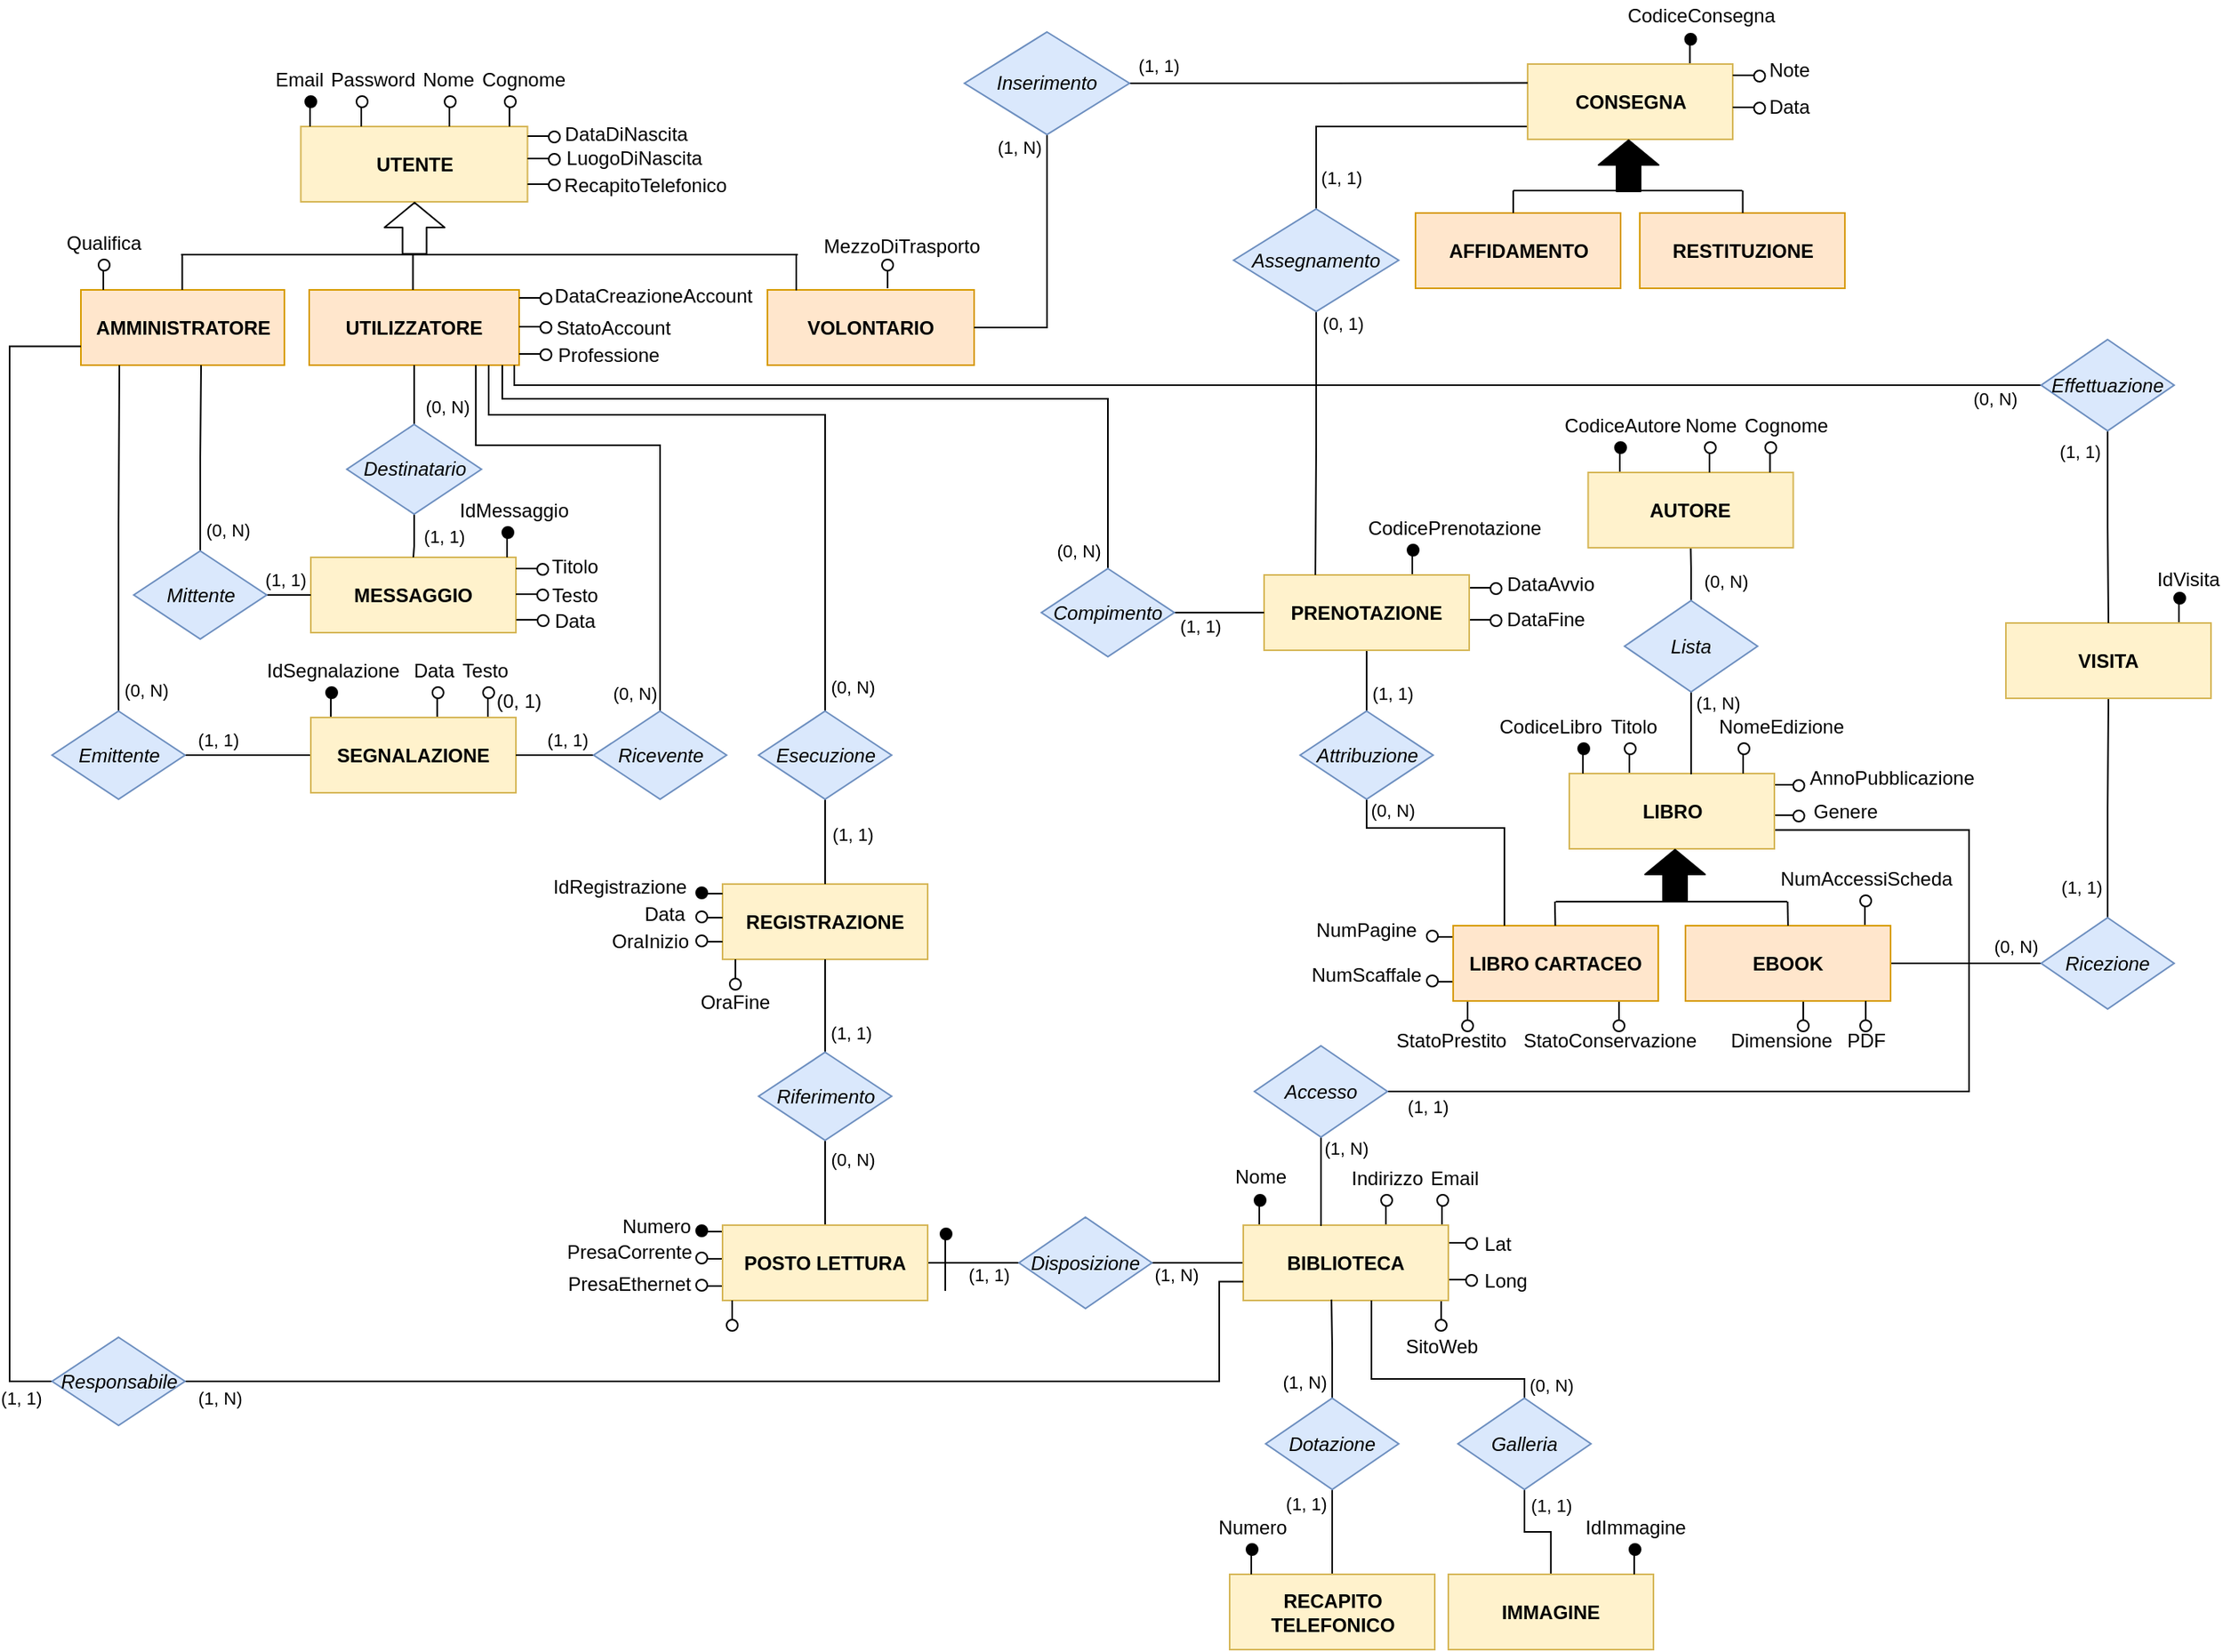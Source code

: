 <mxfile version="14.1.8" type="device"><diagram id="7wXezxPoUleYp-IpiH79" name="Pagina-1"><mxGraphModel dx="3515" dy="3802" grid="0" gridSize="10" guides="1" tooltips="1" connect="1" arrows="1" fold="1" page="0" pageScale="1" pageWidth="827" pageHeight="1169" math="0" shadow="0"><root><mxCell id="0"/><mxCell id="1" parent="0"/><mxCell id="APQf5oNrl0fUibcBXju--1" value="UTENTE" style="rounded=0;whiteSpace=wrap;html=1;fillColor=#fff2cc;strokeColor=#d6b656;fontStyle=1" parent="1" vertex="1"><mxGeometry x="-3002.25" y="-3324" width="141.5" height="47" as="geometry"/></mxCell><mxCell id="APQf5oNrl0fUibcBXju--2" value="AMMINISTRATORE" style="rounded=0;whiteSpace=wrap;html=1;fillColor=#ffe6cc;strokeColor=#d79b00;fontStyle=1" parent="1" vertex="1"><mxGeometry x="-3139.5" y="-3222" width="127" height="47" as="geometry"/></mxCell><mxCell id="APQf5oNrl0fUibcBXju--3" value="VOLONTARIO" style="rounded=0;whiteSpace=wrap;html=1;fillColor=#ffe6cc;strokeColor=#d79b00;fontStyle=1" parent="1" vertex="1"><mxGeometry x="-2711" y="-3222" width="129" height="47" as="geometry"/></mxCell><mxCell id="APQf5oNrl0fUibcBXju--4" value="UTILIZZATORE" style="rounded=0;whiteSpace=wrap;html=1;fillColor=#ffe6cc;strokeColor=#d79b00;fontStyle=1" parent="1" vertex="1"><mxGeometry x="-2997" y="-3222" width="131" height="47" as="geometry"/></mxCell><mxCell id="APQf5oNrl0fUibcBXju--9" value="" style="endArrow=none;html=1;" parent="1" edge="1"><mxGeometry width="50" height="50" relative="1" as="geometry"><mxPoint x="-3076.25" y="-3222" as="sourcePoint"/><mxPoint x="-3076.25" y="-3244" as="targetPoint"/></mxGeometry></mxCell><mxCell id="APQf5oNrl0fUibcBXju--10" value="" style="endArrow=none;html=1;" parent="1" edge="1"><mxGeometry width="50" height="50" relative="1" as="geometry"><mxPoint x="-3077" y="-3244" as="sourcePoint"/><mxPoint x="-2692" y="-3244" as="targetPoint"/></mxGeometry></mxCell><mxCell id="APQf5oNrl0fUibcBXju--11" value="" style="endArrow=none;html=1;" parent="1" edge="1"><mxGeometry width="50" height="50" relative="1" as="geometry"><mxPoint x="-2693" y="-3221.75" as="sourcePoint"/><mxPoint x="-2693" y="-3243.75" as="targetPoint"/></mxGeometry></mxCell><mxCell id="APQf5oNrl0fUibcBXju--12" value="" style="endArrow=none;html=1;" parent="1" edge="1"><mxGeometry width="50" height="50" relative="1" as="geometry"><mxPoint x="-2932.25" y="-3222" as="sourcePoint"/><mxPoint x="-2932.25" y="-3244" as="targetPoint"/></mxGeometry></mxCell><mxCell id="APQf5oNrl0fUibcBXju--13" value="" style="shape=flexArrow;endArrow=classic;html=1;endWidth=21.5;endSize=4.835;width=15;" parent="1" edge="1"><mxGeometry width="50" height="50" relative="1" as="geometry"><mxPoint x="-2931.25" y="-3244" as="sourcePoint"/><mxPoint x="-2931.25" y="-3277" as="targetPoint"/></mxGeometry></mxCell><mxCell id="APQf5oNrl0fUibcBXju--14" value="MESSAGGIO" style="rounded=0;whiteSpace=wrap;html=1;fillColor=#fff2cc;strokeColor=#d6b656;fontStyle=1" parent="1" vertex="1"><mxGeometry x="-2996" y="-3055" width="128" height="47" as="geometry"/></mxCell><mxCell id="APQf5oNrl0fUibcBXju--15" value="REGISTRAZIONE" style="rounded=0;whiteSpace=wrap;html=1;fillColor=#fff2cc;strokeColor=#d6b656;fontStyle=1" parent="1" vertex="1"><mxGeometry x="-2739" y="-2851" width="128" height="47" as="geometry"/></mxCell><mxCell id="APQf5oNrl0fUibcBXju--17" style="edgeStyle=orthogonalEdgeStyle;rounded=0;orthogonalLoop=1;jettySize=auto;html=1;endArrow=none;endFill=0;" parent="1" source="APQf5oNrl0fUibcBXju--16" edge="1"><mxGeometry relative="1" as="geometry"><mxPoint x="-3064.5" y="-3175" as="targetPoint"/><Array as="points"><mxPoint x="-3064.5" y="-3117"/><mxPoint x="-3064.5" y="-3117"/><mxPoint x="-3064.5" y="-3175"/></Array></mxGeometry></mxCell><mxCell id="APQf5oNrl0fUibcBXju--22" value="(0, N)" style="edgeLabel;html=1;align=center;verticalAlign=middle;resizable=0;points=[];" parent="APQf5oNrl0fUibcBXju--17" vertex="1" connectable="0"><mxGeometry x="-0.552" y="-1" relative="1" as="geometry"><mxPoint x="15.5" y="13" as="offset"/></mxGeometry></mxCell><mxCell id="APQf5oNrl0fUibcBXju--18" style="edgeStyle=orthogonalEdgeStyle;rounded=0;orthogonalLoop=1;jettySize=auto;html=1;entryX=0;entryY=0.5;entryDx=0;entryDy=0;endArrow=none;endFill=0;" parent="1" source="APQf5oNrl0fUibcBXju--16" target="APQf5oNrl0fUibcBXju--14" edge="1"><mxGeometry relative="1" as="geometry"/></mxCell><mxCell id="APQf5oNrl0fUibcBXju--23" value="(1, 1)" style="edgeLabel;html=1;align=center;verticalAlign=middle;resizable=0;points=[];" parent="APQf5oNrl0fUibcBXju--18" vertex="1" connectable="0"><mxGeometry x="-0.47" y="1" relative="1" as="geometry"><mxPoint x="-3" y="-9" as="offset"/></mxGeometry></mxCell><mxCell id="APQf5oNrl0fUibcBXju--16" value="Mittente" style="rhombus;whiteSpace=wrap;html=1;fillColor=#dae8fc;strokeColor=#6c8ebf;fontStyle=2" parent="1" vertex="1"><mxGeometry x="-3106.5" y="-3059" width="83" height="55" as="geometry"/></mxCell><mxCell id="APQf5oNrl0fUibcBXju--20" style="edgeStyle=orthogonalEdgeStyle;rounded=0;orthogonalLoop=1;jettySize=auto;html=1;entryX=0.5;entryY=1;entryDx=0;entryDy=0;endArrow=none;endFill=0;" parent="1" source="APQf5oNrl0fUibcBXju--19" target="APQf5oNrl0fUibcBXju--4" edge="1"><mxGeometry relative="1" as="geometry"/></mxCell><mxCell id="APQf5oNrl0fUibcBXju--25" value="(0, N)" style="edgeLabel;html=1;align=center;verticalAlign=middle;resizable=0;points=[];" parent="APQf5oNrl0fUibcBXju--20" vertex="1" connectable="0"><mxGeometry x="0.013" y="1" relative="1" as="geometry"><mxPoint x="19" y="7" as="offset"/></mxGeometry></mxCell><mxCell id="APQf5oNrl0fUibcBXju--21" style="edgeStyle=orthogonalEdgeStyle;rounded=0;orthogonalLoop=1;jettySize=auto;html=1;entryX=0.5;entryY=0;entryDx=0;entryDy=0;endArrow=none;endFill=0;" parent="1" source="APQf5oNrl0fUibcBXju--19" target="APQf5oNrl0fUibcBXju--14" edge="1"><mxGeometry relative="1" as="geometry"/></mxCell><mxCell id="APQf5oNrl0fUibcBXju--24" value="(1, 1)" style="edgeLabel;html=1;align=center;verticalAlign=middle;resizable=0;points=[];" parent="APQf5oNrl0fUibcBXju--21" vertex="1" connectable="0"><mxGeometry x="-0.345" relative="1" as="geometry"><mxPoint x="18" y="5" as="offset"/></mxGeometry></mxCell><mxCell id="APQf5oNrl0fUibcBXju--19" value="Destinatario" style="rhombus;whiteSpace=wrap;html=1;fillColor=#dae8fc;strokeColor=#6c8ebf;fontStyle=2" parent="1" vertex="1"><mxGeometry x="-2973.5" y="-3138" width="84" height="56" as="geometry"/></mxCell><mxCell id="APQf5oNrl0fUibcBXju--27" value="" style="endArrow=none;html=1;" parent="1" edge="1"><mxGeometry width="50" height="50" relative="1" as="geometry"><mxPoint x="-2996.5" y="-3324" as="sourcePoint"/><mxPoint x="-2996.5" y="-3336" as="targetPoint"/></mxGeometry></mxCell><mxCell id="APQf5oNrl0fUibcBXju--28" value="" style="ellipse;whiteSpace=wrap;html=1;aspect=fixed;fillColor=#000000;" parent="1" vertex="1"><mxGeometry x="-2999.5" y="-3343" width="7" height="7" as="geometry"/></mxCell><mxCell id="APQf5oNrl0fUibcBXju--29" value="Email" style="text;html=1;strokeColor=none;fillColor=none;align=center;verticalAlign=middle;whiteSpace=wrap;rounded=0;" parent="1" vertex="1"><mxGeometry x="-3023.5" y="-3363" width="40" height="20" as="geometry"/></mxCell><mxCell id="APQf5oNrl0fUibcBXju--30" value="" style="endArrow=none;html=1;" parent="1" edge="1"><mxGeometry width="50" height="50" relative="1" as="geometry"><mxPoint x="-2964.5" y="-3324" as="sourcePoint"/><mxPoint x="-2964.5" y="-3336" as="targetPoint"/></mxGeometry></mxCell><mxCell id="APQf5oNrl0fUibcBXju--31" value="" style="ellipse;whiteSpace=wrap;html=1;aspect=fixed;fillColor=#FFFFFF;" parent="1" vertex="1"><mxGeometry x="-2967.5" y="-3343" width="7" height="7" as="geometry"/></mxCell><mxCell id="APQf5oNrl0fUibcBXju--33" value="Password" style="text;html=1;strokeColor=none;fillColor=none;align=center;verticalAlign=middle;whiteSpace=wrap;rounded=0;" parent="1" vertex="1"><mxGeometry x="-2977.5" y="-3363" width="40" height="20" as="geometry"/></mxCell><mxCell id="APQf5oNrl0fUibcBXju--35" value="" style="endArrow=none;html=1;" parent="1" edge="1"><mxGeometry width="50" height="50" relative="1" as="geometry"><mxPoint x="-2909.5" y="-3324" as="sourcePoint"/><mxPoint x="-2909.5" y="-3336" as="targetPoint"/></mxGeometry></mxCell><mxCell id="APQf5oNrl0fUibcBXju--36" value="" style="ellipse;whiteSpace=wrap;html=1;aspect=fixed;fillColor=#FFFFFF;" parent="1" vertex="1"><mxGeometry x="-2912.5" y="-3343" width="7" height="7" as="geometry"/></mxCell><mxCell id="APQf5oNrl0fUibcBXju--37" value="Nome" style="text;html=1;strokeColor=none;fillColor=none;align=center;verticalAlign=middle;whiteSpace=wrap;rounded=0;" parent="1" vertex="1"><mxGeometry x="-2930.5" y="-3363" width="40" height="20" as="geometry"/></mxCell><mxCell id="APQf5oNrl0fUibcBXju--39" value="" style="endArrow=none;html=1;" parent="1" edge="1"><mxGeometry width="50" height="50" relative="1" as="geometry"><mxPoint x="-2636" y="-3223" as="sourcePoint"/><mxPoint x="-2636" y="-3235" as="targetPoint"/></mxGeometry></mxCell><mxCell id="APQf5oNrl0fUibcBXju--40" value="" style="ellipse;whiteSpace=wrap;html=1;aspect=fixed;fillColor=#FFFFFF;" parent="1" vertex="1"><mxGeometry x="-2639.5" y="-3241" width="7" height="7" as="geometry"/></mxCell><mxCell id="APQf5oNrl0fUibcBXju--41" value="" style="endArrow=none;html=1;" parent="1" edge="1"><mxGeometry width="50" height="50" relative="1" as="geometry"><mxPoint x="-3125.5" y="-3222" as="sourcePoint"/><mxPoint x="-3125.5" y="-3234" as="targetPoint"/></mxGeometry></mxCell><mxCell id="APQf5oNrl0fUibcBXju--42" value="" style="ellipse;whiteSpace=wrap;html=1;aspect=fixed;fillColor=#FFFFFF;" parent="1" vertex="1"><mxGeometry x="-3128.5" y="-3241" width="7" height="7" as="geometry"/></mxCell><mxCell id="APQf5oNrl0fUibcBXju--43" value="" style="endArrow=none;html=1;" parent="1" edge="1"><mxGeometry width="50" height="50" relative="1" as="geometry"><mxPoint x="-2860.75" y="-3318" as="sourcePoint"/><mxPoint x="-2847.75" y="-3318" as="targetPoint"/></mxGeometry></mxCell><mxCell id="APQf5oNrl0fUibcBXju--44" value="" style="ellipse;whiteSpace=wrap;html=1;aspect=fixed;fillColor=#FFFFFF;" parent="1" vertex="1"><mxGeometry x="-2847.5" y="-3321" width="7" height="7" as="geometry"/></mxCell><mxCell id="APQf5oNrl0fUibcBXju--45" value="" style="endArrow=none;html=1;" parent="1" edge="1"><mxGeometry width="50" height="50" relative="1" as="geometry"><mxPoint x="-2872" y="-3324" as="sourcePoint"/><mxPoint x="-2872" y="-3336" as="targetPoint"/></mxGeometry></mxCell><mxCell id="APQf5oNrl0fUibcBXju--46" value="" style="ellipse;whiteSpace=wrap;html=1;aspect=fixed;fillColor=#FFFFFF;" parent="1" vertex="1"><mxGeometry x="-2875" y="-3343" width="7" height="7" as="geometry"/></mxCell><mxCell id="APQf5oNrl0fUibcBXju--47" value="Cognome" style="text;html=1;strokeColor=none;fillColor=none;align=center;verticalAlign=middle;whiteSpace=wrap;rounded=0;" parent="1" vertex="1"><mxGeometry x="-2883.5" y="-3363" width="40" height="20" as="geometry"/></mxCell><mxCell id="APQf5oNrl0fUibcBXju--48" value="DataDiNascita" style="text;html=1;strokeColor=none;fillColor=none;align=center;verticalAlign=middle;whiteSpace=wrap;rounded=0;" parent="1" vertex="1"><mxGeometry x="-2819.5" y="-3329" width="40" height="20" as="geometry"/></mxCell><mxCell id="APQf5oNrl0fUibcBXju--49" value="" style="endArrow=none;html=1;" parent="1" edge="1"><mxGeometry width="50" height="50" relative="1" as="geometry"><mxPoint x="-2860.75" y="-3304" as="sourcePoint"/><mxPoint x="-2847.75" y="-3304" as="targetPoint"/></mxGeometry></mxCell><mxCell id="APQf5oNrl0fUibcBXju--50" value="" style="ellipse;whiteSpace=wrap;html=1;aspect=fixed;fillColor=#FFFFFF;" parent="1" vertex="1"><mxGeometry x="-2847.5" y="-3307" width="7" height="7" as="geometry"/></mxCell><mxCell id="APQf5oNrl0fUibcBXju--51" value="" style="endArrow=none;html=1;" parent="1" edge="1"><mxGeometry width="50" height="50" relative="1" as="geometry"><mxPoint x="-2860.75" y="-3288" as="sourcePoint"/><mxPoint x="-2847.75" y="-3288" as="targetPoint"/></mxGeometry></mxCell><mxCell id="APQf5oNrl0fUibcBXju--52" value="" style="ellipse;whiteSpace=wrap;html=1;aspect=fixed;fillColor=#FFFFFF;" parent="1" vertex="1"><mxGeometry x="-2847.5" y="-3291" width="7" height="7" as="geometry"/></mxCell><mxCell id="APQf5oNrl0fUibcBXju--55" value="" style="endArrow=none;html=1;" parent="1" edge="1"><mxGeometry width="50" height="50" relative="1" as="geometry"><mxPoint x="-2866" y="-3217" as="sourcePoint"/><mxPoint x="-2853" y="-3217" as="targetPoint"/></mxGeometry></mxCell><mxCell id="APQf5oNrl0fUibcBXju--56" value="" style="ellipse;whiteSpace=wrap;html=1;aspect=fixed;fillColor=#FFFFFF;" parent="1" vertex="1"><mxGeometry x="-2852.75" y="-3220" width="7" height="7" as="geometry"/></mxCell><mxCell id="APQf5oNrl0fUibcBXju--57" value="" style="endArrow=none;html=1;" parent="1" edge="1"><mxGeometry width="50" height="50" relative="1" as="geometry"><mxPoint x="-2868" y="-3032" as="sourcePoint"/><mxPoint x="-2855" y="-3032" as="targetPoint"/></mxGeometry></mxCell><mxCell id="APQf5oNrl0fUibcBXju--58" value="" style="ellipse;whiteSpace=wrap;html=1;aspect=fixed;fillColor=#FFFFFF;" parent="1" vertex="1"><mxGeometry x="-2854.75" y="-3035" width="7" height="7" as="geometry"/></mxCell><mxCell id="APQf5oNrl0fUibcBXju--59" value="LuogoDiNascita" style="text;html=1;strokeColor=none;fillColor=none;align=center;verticalAlign=middle;whiteSpace=wrap;rounded=0;" parent="1" vertex="1"><mxGeometry x="-2814.5" y="-3314" width="40" height="20" as="geometry"/></mxCell><mxCell id="APQf5oNrl0fUibcBXju--60" value="RecapitoTelefonico" style="text;html=1;strokeColor=none;fillColor=none;align=center;verticalAlign=middle;whiteSpace=wrap;rounded=0;" parent="1" vertex="1"><mxGeometry x="-2807" y="-3297.5" width="40" height="20" as="geometry"/></mxCell><mxCell id="APQf5oNrl0fUibcBXju--61" value="Qualifica" style="text;html=1;strokeColor=none;fillColor=none;align=center;verticalAlign=middle;whiteSpace=wrap;rounded=0;" parent="1" vertex="1"><mxGeometry x="-3145" y="-3261" width="40" height="20" as="geometry"/></mxCell><mxCell id="APQf5oNrl0fUibcBXju--62" value="" style="endArrow=none;html=1;" parent="1" edge="1"><mxGeometry width="50" height="50" relative="1" as="geometry"><mxPoint x="-2731" y="-2792" as="sourcePoint"/><mxPoint x="-2731" y="-2804" as="targetPoint"/></mxGeometry></mxCell><mxCell id="APQf5oNrl0fUibcBXju--63" value="" style="ellipse;whiteSpace=wrap;html=1;aspect=fixed;fillColor=#FFFFFF;" parent="1" vertex="1"><mxGeometry x="-2734.5" y="-2792" width="7" height="7" as="geometry"/></mxCell><mxCell id="APQf5oNrl0fUibcBXju--68" value="MezzoDiTrasporto" style="text;html=1;strokeColor=none;fillColor=none;align=center;verticalAlign=middle;whiteSpace=wrap;rounded=0;" parent="1" vertex="1"><mxGeometry x="-2647" y="-3259" width="40" height="20" as="geometry"/></mxCell><mxCell id="APQf5oNrl0fUibcBXju--69" value="Professione" style="text;html=1;strokeColor=none;fillColor=none;align=center;verticalAlign=middle;whiteSpace=wrap;rounded=0;" parent="1" vertex="1"><mxGeometry x="-2830" y="-3191.5" width="40" height="20" as="geometry"/></mxCell><mxCell id="APQf5oNrl0fUibcBXju--70" value="DataCreazioneAccount" style="text;html=1;strokeColor=none;fillColor=none;align=center;verticalAlign=middle;whiteSpace=wrap;rounded=0;" parent="1" vertex="1"><mxGeometry x="-2802" y="-3228" width="40" height="20" as="geometry"/></mxCell><mxCell id="APQf5oNrl0fUibcBXju--75" value="" style="endArrow=none;html=1;" parent="1" edge="1"><mxGeometry width="50" height="50" relative="1" as="geometry"><mxPoint x="-2273" y="-3016" as="sourcePoint"/><mxPoint x="-2260" y="-3016" as="targetPoint"/></mxGeometry></mxCell><mxCell id="APQf5oNrl0fUibcBXju--76" value="" style="ellipse;whiteSpace=wrap;html=1;aspect=fixed;fillColor=#FFFFFF;" parent="1" vertex="1"><mxGeometry x="-2259.75" y="-3019" width="7" height="7" as="geometry"/></mxCell><mxCell id="APQf5oNrl0fUibcBXju--77" value="" style="endArrow=none;html=1;" parent="1" edge="1"><mxGeometry width="50" height="50" relative="1" as="geometry"><mxPoint x="-2867.75" y="-3016" as="sourcePoint"/><mxPoint x="-2854.75" y="-3016" as="targetPoint"/></mxGeometry></mxCell><mxCell id="APQf5oNrl0fUibcBXju--78" value="" style="ellipse;whiteSpace=wrap;html=1;aspect=fixed;fillColor=#FFFFFF;" parent="1" vertex="1"><mxGeometry x="-2854.5" y="-3019" width="7" height="7" as="geometry"/></mxCell><mxCell id="APQf5oNrl0fUibcBXju--79" value="" style="endArrow=none;html=1;" parent="1" edge="1"><mxGeometry width="50" height="50" relative="1" as="geometry"><mxPoint x="-2866" y="-3199" as="sourcePoint"/><mxPoint x="-2853" y="-3199" as="targetPoint"/></mxGeometry></mxCell><mxCell id="APQf5oNrl0fUibcBXju--80" value="" style="ellipse;whiteSpace=wrap;html=1;aspect=fixed;fillColor=#FFFFFF;" parent="1" vertex="1"><mxGeometry x="-2852.75" y="-3202" width="7" height="7" as="geometry"/></mxCell><mxCell id="APQf5oNrl0fUibcBXju--81" value="" style="endArrow=none;html=1;" parent="1" edge="1"><mxGeometry width="50" height="50" relative="1" as="geometry"><mxPoint x="-2273" y="-3036" as="sourcePoint"/><mxPoint x="-2260" y="-3036" as="targetPoint"/></mxGeometry></mxCell><mxCell id="APQf5oNrl0fUibcBXju--82" value="" style="ellipse;whiteSpace=wrap;html=1;aspect=fixed;fillColor=#FFFFFF;" parent="1" vertex="1"><mxGeometry x="-2259.75" y="-3039" width="7" height="7" as="geometry"/></mxCell><mxCell id="APQf5oNrl0fUibcBXju--85" value="" style="endArrow=none;html=1;" parent="1" edge="1"><mxGeometry width="50" height="50" relative="1" as="geometry"><mxPoint x="-2917.12" y="-2955" as="sourcePoint"/><mxPoint x="-2917.12" y="-2967" as="targetPoint"/></mxGeometry></mxCell><mxCell id="APQf5oNrl0fUibcBXju--86" value="" style="ellipse;whiteSpace=wrap;html=1;aspect=fixed;fillColor=#FFFFFF;" parent="1" vertex="1"><mxGeometry x="-2920.12" y="-2974" width="7" height="7" as="geometry"/></mxCell><mxCell id="APQf5oNrl0fUibcBXju--87" value="" style="endArrow=none;html=1;" parent="1" edge="1"><mxGeometry width="50" height="50" relative="1" as="geometry"><mxPoint x="-2983.5" y="-2955" as="sourcePoint"/><mxPoint x="-2983.5" y="-2967" as="targetPoint"/></mxGeometry></mxCell><mxCell id="APQf5oNrl0fUibcBXju--88" value="" style="ellipse;whiteSpace=wrap;html=1;aspect=fixed;fillColor=#000000;" parent="1" vertex="1"><mxGeometry x="-2986.5" y="-2974" width="7" height="7" as="geometry"/></mxCell><mxCell id="APQf5oNrl0fUibcBXju--89" value="" style="endArrow=none;html=1;" parent="1" edge="1"><mxGeometry width="50" height="50" relative="1" as="geometry"><mxPoint x="-2873.5" y="-3055" as="sourcePoint"/><mxPoint x="-2873.5" y="-3067" as="targetPoint"/></mxGeometry></mxCell><mxCell id="APQf5oNrl0fUibcBXju--90" value="" style="ellipse;whiteSpace=wrap;html=1;aspect=fixed;fillColor=#000000;" parent="1" vertex="1"><mxGeometry x="-2876.5" y="-3074" width="7" height="7" as="geometry"/></mxCell><mxCell id="APQf5oNrl0fUibcBXju--91" value="" style="endArrow=none;html=1;" parent="1" edge="1"><mxGeometry width="50" height="50" relative="1" as="geometry"><mxPoint x="-2885.5" y="-2955" as="sourcePoint"/><mxPoint x="-2885.5" y="-2967" as="targetPoint"/></mxGeometry></mxCell><mxCell id="APQf5oNrl0fUibcBXju--92" value="" style="ellipse;whiteSpace=wrap;html=1;aspect=fixed;fillColor=#FFFFFF;" parent="1" vertex="1"><mxGeometry x="-2888.5" y="-2974" width="7" height="7" as="geometry"/></mxCell><mxCell id="APQf5oNrl0fUibcBXju--94" value="StatoAccount" style="text;html=1;strokeColor=none;fillColor=none;align=center;verticalAlign=middle;whiteSpace=wrap;rounded=0;" parent="1" vertex="1"><mxGeometry x="-2827" y="-3208.5" width="40" height="20" as="geometry"/></mxCell><mxCell id="APQf5oNrl0fUibcBXju--97" value="" style="endArrow=none;html=1;" parent="1" edge="1"><mxGeometry width="50" height="50" relative="1" as="geometry"><mxPoint x="-2866" y="-3182" as="sourcePoint"/><mxPoint x="-2853" y="-3182" as="targetPoint"/></mxGeometry></mxCell><mxCell id="APQf5oNrl0fUibcBXju--98" value="" style="ellipse;whiteSpace=wrap;html=1;aspect=fixed;fillColor=#FFFFFF;" parent="1" vertex="1"><mxGeometry x="-2852.75" y="-3185" width="7" height="7" as="geometry"/></mxCell><mxCell id="APQf5oNrl0fUibcBXju--99" value="" style="endArrow=none;html=1;" parent="1" edge="1"><mxGeometry width="50" height="50" relative="1" as="geometry"><mxPoint x="-2084" y="-2894" as="sourcePoint"/><mxPoint x="-2071" y="-2894" as="targetPoint"/></mxGeometry></mxCell><mxCell id="APQf5oNrl0fUibcBXju--100" value="" style="ellipse;whiteSpace=wrap;html=1;aspect=fixed;fillColor=#FFFFFF;" parent="1" vertex="1"><mxGeometry x="-2070.75" y="-2897" width="7" height="7" as="geometry"/></mxCell><mxCell id="APQf5oNrl0fUibcBXju--101" value="" style="endArrow=none;html=1;" parent="1" edge="1"><mxGeometry width="50" height="50" relative="1" as="geometry"><mxPoint x="-2084" y="-2913" as="sourcePoint"/><mxPoint x="-2071" y="-2913" as="targetPoint"/></mxGeometry></mxCell><mxCell id="APQf5oNrl0fUibcBXju--102" value="" style="ellipse;whiteSpace=wrap;html=1;aspect=fixed;fillColor=#FFFFFF;" parent="1" vertex="1"><mxGeometry x="-2070.75" y="-2916" width="7" height="7" as="geometry"/></mxCell><mxCell id="APQf5oNrl0fUibcBXju--103" value="" style="endArrow=none;html=1;" parent="1" edge="1"><mxGeometry width="50" height="50" relative="1" as="geometry"><mxPoint x="-2868" y="-3048" as="sourcePoint"/><mxPoint x="-2855" y="-3048" as="targetPoint"/></mxGeometry></mxCell><mxCell id="APQf5oNrl0fUibcBXju--104" value="" style="ellipse;whiteSpace=wrap;html=1;aspect=fixed;fillColor=#FFFFFF;" parent="1" vertex="1"><mxGeometry x="-2854.75" y="-3051" width="7" height="7" as="geometry"/></mxCell><mxCell id="APQf5oNrl0fUibcBXju--107" value="" style="endArrow=none;html=1;" parent="1" edge="1"><mxGeometry width="50" height="50" relative="1" as="geometry"><mxPoint x="-2290" y="-2638" as="sourcePoint"/><mxPoint x="-2290" y="-2650" as="targetPoint"/></mxGeometry></mxCell><mxCell id="APQf5oNrl0fUibcBXju--108" value="" style="ellipse;whiteSpace=wrap;html=1;aspect=fixed;fillColor=#FFFFFF;" parent="1" vertex="1"><mxGeometry x="-2293" y="-2657" width="7" height="7" as="geometry"/></mxCell><mxCell id="APQf5oNrl0fUibcBXju--109" value="" style="endArrow=none;html=1;" parent="1" edge="1"><mxGeometry width="50" height="50" relative="1" as="geometry"><mxPoint x="-2325" y="-2638" as="sourcePoint"/><mxPoint x="-2325" y="-2650" as="targetPoint"/></mxGeometry></mxCell><mxCell id="APQf5oNrl0fUibcBXju--110" value="" style="ellipse;whiteSpace=wrap;html=1;aspect=fixed;fillColor=#FFFFFF;" parent="1" vertex="1"><mxGeometry x="-2328" y="-2657" width="7" height="7" as="geometry"/></mxCell><mxCell id="APQf5oNrl0fUibcBXju--111" value="" style="endArrow=none;html=1;" parent="1" edge="1"><mxGeometry width="50" height="50" relative="1" as="geometry"><mxPoint x="-2404" y="-2638" as="sourcePoint"/><mxPoint x="-2404" y="-2650" as="targetPoint"/></mxGeometry></mxCell><mxCell id="APQf5oNrl0fUibcBXju--112" value="" style="ellipse;whiteSpace=wrap;html=1;aspect=fixed;fillColor=#000000;" parent="1" vertex="1"><mxGeometry x="-2407" y="-2657" width="7" height="7" as="geometry"/></mxCell><mxCell id="APQf5oNrl0fUibcBXju--113" value="" style="endArrow=none;html=1;" parent="1" edge="1"><mxGeometry width="50" height="50" relative="1" as="geometry"><mxPoint x="-2290.5" y="-2579" as="sourcePoint"/><mxPoint x="-2290.5" y="-2591" as="targetPoint"/></mxGeometry></mxCell><mxCell id="APQf5oNrl0fUibcBXju--114" value="" style="ellipse;whiteSpace=wrap;html=1;aspect=fixed;fillColor=#FFFFFF;" parent="1" vertex="1"><mxGeometry x="-2294" y="-2579" width="7" height="7" as="geometry"/></mxCell><mxCell id="APQf5oNrl0fUibcBXju--115" value="" style="endArrow=none;html=1;" parent="1" edge="1"><mxGeometry width="50" height="50" relative="1" as="geometry"><mxPoint x="-2173" y="-2920" as="sourcePoint"/><mxPoint x="-2173" y="-2932" as="targetPoint"/></mxGeometry></mxCell><mxCell id="APQf5oNrl0fUibcBXju--116" value="" style="ellipse;whiteSpace=wrap;html=1;aspect=fixed;fillColor=#FFFFFF;" parent="1" vertex="1"><mxGeometry x="-2176" y="-2939" width="7" height="7" as="geometry"/></mxCell><mxCell id="APQf5oNrl0fUibcBXju--117" value="" style="endArrow=none;html=1;" parent="1" edge="1"><mxGeometry width="50" height="50" relative="1" as="geometry"><mxPoint x="-2739" y="-2845" as="sourcePoint"/><mxPoint x="-2750" y="-2845" as="targetPoint"/></mxGeometry></mxCell><mxCell id="APQf5oNrl0fUibcBXju--118" value="" style="ellipse;whiteSpace=wrap;html=1;aspect=fixed;fillColor=#000000;" parent="1" vertex="1"><mxGeometry x="-2755.5" y="-2849" width="7" height="7" as="geometry"/></mxCell><mxCell id="APQf5oNrl0fUibcBXju--119" value="" style="endArrow=none;html=1;" parent="1" edge="1"><mxGeometry width="50" height="50" relative="1" as="geometry"><mxPoint x="-2179" y="-3108" as="sourcePoint"/><mxPoint x="-2179" y="-3120" as="targetPoint"/></mxGeometry></mxCell><mxCell id="APQf5oNrl0fUibcBXju--120" value="" style="ellipse;whiteSpace=wrap;html=1;aspect=fixed;fillColor=#000000;" parent="1" vertex="1"><mxGeometry x="-2182" y="-3127" width="7" height="7" as="geometry"/></mxCell><mxCell id="APQf5oNrl0fUibcBXju--121" value="IdMessaggio" style="text;html=1;strokeColor=none;fillColor=none;align=center;verticalAlign=middle;whiteSpace=wrap;rounded=0;" parent="1" vertex="1"><mxGeometry x="-2889.5" y="-3094" width="40" height="20" as="geometry"/></mxCell><mxCell id="APQf5oNrl0fUibcBXju--122" value="Titolo" style="text;html=1;strokeColor=none;fillColor=none;align=center;verticalAlign=middle;whiteSpace=wrap;rounded=0;" parent="1" vertex="1"><mxGeometry x="-2851.5" y="-3059" width="40" height="20" as="geometry"/></mxCell><mxCell id="APQf5oNrl0fUibcBXju--123" value="Testo" style="text;html=1;strokeColor=none;fillColor=none;align=center;verticalAlign=middle;whiteSpace=wrap;rounded=0;" parent="1" vertex="1"><mxGeometry x="-2851.5" y="-3041.5" width="40" height="20" as="geometry"/></mxCell><mxCell id="APQf5oNrl0fUibcBXju--124" value="Data" style="text;html=1;strokeColor=none;fillColor=none;align=center;verticalAlign=middle;whiteSpace=wrap;rounded=0;" parent="1" vertex="1"><mxGeometry x="-2851.5" y="-3025.5" width="40" height="20" as="geometry"/></mxCell><mxCell id="APQf5oNrl0fUibcBXju--126" style="edgeStyle=orthogonalEdgeStyle;rounded=0;orthogonalLoop=1;jettySize=auto;html=1;endArrow=none;endFill=0;" parent="1" source="APQf5oNrl0fUibcBXju--125" target="APQf5oNrl0fUibcBXju--2" edge="1"><mxGeometry relative="1" as="geometry"><Array as="points"><mxPoint x="-3115.5" y="-3076"/><mxPoint x="-3115.5" y="-3076"/></Array></mxGeometry></mxCell><mxCell id="APQf5oNrl0fUibcBXju--129" value="(0, N)" style="edgeLabel;html=1;align=center;verticalAlign=middle;resizable=0;points=[];" parent="APQf5oNrl0fUibcBXju--126" vertex="1" connectable="0"><mxGeometry x="-0.863" y="1" relative="1" as="geometry"><mxPoint x="17.5" y="1.5" as="offset"/></mxGeometry></mxCell><mxCell id="APQf5oNrl0fUibcBXju--128" style="edgeStyle=orthogonalEdgeStyle;rounded=0;orthogonalLoop=1;jettySize=auto;html=1;entryX=0;entryY=0.5;entryDx=0;entryDy=0;endArrow=none;endFill=0;" parent="1" source="APQf5oNrl0fUibcBXju--125" target="APQf5oNrl0fUibcBXju--127" edge="1"><mxGeometry relative="1" as="geometry"/></mxCell><mxCell id="APQf5oNrl0fUibcBXju--130" value="(1, 1)" style="edgeLabel;html=1;align=center;verticalAlign=middle;resizable=0;points=[];" parent="APQf5oNrl0fUibcBXju--128" vertex="1" connectable="0"><mxGeometry x="0.351" y="1" relative="1" as="geometry"><mxPoint x="-33" y="-8.5" as="offset"/></mxGeometry></mxCell><mxCell id="APQf5oNrl0fUibcBXju--125" value="Emittente" style="rhombus;whiteSpace=wrap;html=1;fillColor=#dae8fc;strokeColor=#6c8ebf;fontStyle=2" parent="1" vertex="1"><mxGeometry x="-3157.5" y="-2959" width="83" height="55" as="geometry"/></mxCell><mxCell id="APQf5oNrl0fUibcBXju--127" value="SEGNALAZIONE" style="rounded=0;whiteSpace=wrap;html=1;fillColor=#fff2cc;strokeColor=#d6b656;fontStyle=1" parent="1" vertex="1"><mxGeometry x="-2996" y="-2955" width="128" height="47" as="geometry"/></mxCell><mxCell id="APQf5oNrl0fUibcBXju--131" value="IdSegnalazione" style="text;html=1;strokeColor=none;fillColor=none;align=center;verticalAlign=middle;whiteSpace=wrap;rounded=0;" parent="1" vertex="1"><mxGeometry x="-3002.25" y="-2994" width="40" height="20" as="geometry"/></mxCell><mxCell id="APQf5oNrl0fUibcBXju--132" value="Data" style="text;html=1;strokeColor=none;fillColor=none;align=center;verticalAlign=middle;whiteSpace=wrap;rounded=0;" parent="1" vertex="1"><mxGeometry x="-2939" y="-2994" width="40" height="20" as="geometry"/></mxCell><mxCell id="APQf5oNrl0fUibcBXju--133" value="Testo" style="text;html=1;strokeColor=none;fillColor=none;align=center;verticalAlign=middle;whiteSpace=wrap;rounded=0;" parent="1" vertex="1"><mxGeometry x="-2905.5" y="-2994" width="36" height="20" as="geometry"/></mxCell><mxCell id="APQf5oNrl0fUibcBXju--134" value="(0, 1)" style="text;html=1;strokeColor=none;fillColor=none;align=center;verticalAlign=middle;whiteSpace=wrap;rounded=0;" parent="1" vertex="1"><mxGeometry x="-2885.75" y="-2975" width="40" height="20" as="geometry"/></mxCell><mxCell id="APQf5oNrl0fUibcBXju--136" style="edgeStyle=orthogonalEdgeStyle;rounded=0;orthogonalLoop=1;jettySize=auto;html=1;entryX=1;entryY=0.5;entryDx=0;entryDy=0;endArrow=none;endFill=0;" parent="1" source="APQf5oNrl0fUibcBXju--135" target="APQf5oNrl0fUibcBXju--127" edge="1"><mxGeometry relative="1" as="geometry"/></mxCell><mxCell id="APQf5oNrl0fUibcBXju--138" value="(1, 1)" style="edgeLabel;html=1;align=center;verticalAlign=middle;resizable=0;points=[];" parent="APQf5oNrl0fUibcBXju--136" vertex="1" connectable="0"><mxGeometry x="-0.113" y="-1" relative="1" as="geometry"><mxPoint x="4.5" y="-8.5" as="offset"/></mxGeometry></mxCell><mxCell id="APQf5oNrl0fUibcBXju--137" style="edgeStyle=orthogonalEdgeStyle;rounded=0;orthogonalLoop=1;jettySize=auto;html=1;endArrow=none;endFill=0;" parent="1" source="APQf5oNrl0fUibcBXju--135" edge="1"><mxGeometry relative="1" as="geometry"><mxPoint x="-2893" y="-3175" as="targetPoint"/><Array as="points"><mxPoint x="-2778" y="-3125"/><mxPoint x="-2893" y="-3125"/><mxPoint x="-2893" y="-3175"/></Array></mxGeometry></mxCell><mxCell id="APQf5oNrl0fUibcBXju--139" value="(0, N)" style="edgeLabel;html=1;align=center;verticalAlign=middle;resizable=0;points=[];" parent="APQf5oNrl0fUibcBXju--137" vertex="1" connectable="0"><mxGeometry x="-0.864" relative="1" as="geometry"><mxPoint x="-16.5" y="11.5" as="offset"/></mxGeometry></mxCell><mxCell id="APQf5oNrl0fUibcBXju--135" value="Ricevente" style="rhombus;whiteSpace=wrap;html=1;fillColor=#dae8fc;strokeColor=#6c8ebf;fontStyle=2" parent="1" vertex="1"><mxGeometry x="-2819.5" y="-2959" width="83" height="55" as="geometry"/></mxCell><mxCell id="APQf5oNrl0fUibcBXju--141" style="edgeStyle=orthogonalEdgeStyle;rounded=0;orthogonalLoop=1;jettySize=auto;html=1;endArrow=none;endFill=0;" parent="1" source="APQf5oNrl0fUibcBXju--140" edge="1"><mxGeometry relative="1" as="geometry"><mxPoint x="-2885" y="-3175" as="targetPoint"/><Array as="points"><mxPoint x="-2675" y="-3144"/><mxPoint x="-2885" y="-3144"/><mxPoint x="-2885" y="-3175"/></Array></mxGeometry></mxCell><mxCell id="APQf5oNrl0fUibcBXju--143" value="(0, N)" style="edgeLabel;html=1;align=center;verticalAlign=middle;resizable=0;points=[];" parent="APQf5oNrl0fUibcBXju--141" vertex="1" connectable="0"><mxGeometry x="-0.909" y="-1" relative="1" as="geometry"><mxPoint x="15.5" y="4" as="offset"/></mxGeometry></mxCell><mxCell id="APQf5oNrl0fUibcBXju--142" style="edgeStyle=orthogonalEdgeStyle;rounded=0;orthogonalLoop=1;jettySize=auto;html=1;entryX=0.5;entryY=0;entryDx=0;entryDy=0;endArrow=none;endFill=0;" parent="1" source="APQf5oNrl0fUibcBXju--140" target="APQf5oNrl0fUibcBXju--15" edge="1"><mxGeometry relative="1" as="geometry"/></mxCell><mxCell id="APQf5oNrl0fUibcBXju--144" value="(1, 1)" style="edgeLabel;html=1;align=center;verticalAlign=middle;resizable=0;points=[];" parent="APQf5oNrl0fUibcBXju--142" vertex="1" connectable="0"><mxGeometry x="-0.17" y="3" relative="1" as="geometry"><mxPoint x="13.5" as="offset"/></mxGeometry></mxCell><mxCell id="APQf5oNrl0fUibcBXju--140" value="Esecuzione" style="rhombus;whiteSpace=wrap;html=1;fillColor=#dae8fc;strokeColor=#6c8ebf;fontStyle=2" parent="1" vertex="1"><mxGeometry x="-2716.5" y="-2959" width="83" height="55" as="geometry"/></mxCell><mxCell id="APQf5oNrl0fUibcBXju--155" value="" style="endArrow=none;html=1;" parent="1" edge="1"><mxGeometry width="50" height="50" relative="1" as="geometry"><mxPoint x="-2283" y="-2790" as="sourcePoint"/><mxPoint x="-2294" y="-2790" as="targetPoint"/></mxGeometry></mxCell><mxCell id="APQf5oNrl0fUibcBXju--156" value="" style="ellipse;whiteSpace=wrap;html=1;aspect=fixed;fillColor=#FFFFFF;" parent="1" vertex="1"><mxGeometry x="-2299.5" y="-2794" width="7" height="7" as="geometry"/></mxCell><mxCell id="APQf5oNrl0fUibcBXju--157" value="" style="endArrow=none;html=1;" parent="1" edge="1"><mxGeometry width="50" height="50" relative="1" as="geometry"><mxPoint x="-2283" y="-2818" as="sourcePoint"/><mxPoint x="-2294" y="-2818" as="targetPoint"/></mxGeometry></mxCell><mxCell id="APQf5oNrl0fUibcBXju--158" value="" style="ellipse;whiteSpace=wrap;html=1;aspect=fixed;fillColor=#FFFFFF;" parent="1" vertex="1"><mxGeometry x="-2299.5" y="-2822" width="7" height="7" as="geometry"/></mxCell><mxCell id="APQf5oNrl0fUibcBXju--159" value="" style="endArrow=none;html=1;" parent="1" edge="1"><mxGeometry width="50" height="50" relative="1" as="geometry"><mxPoint x="-2739" y="-2815" as="sourcePoint"/><mxPoint x="-2750" y="-2815" as="targetPoint"/></mxGeometry></mxCell><mxCell id="APQf5oNrl0fUibcBXju--160" value="" style="ellipse;whiteSpace=wrap;html=1;aspect=fixed;fillColor=#FFFFFF;" parent="1" vertex="1"><mxGeometry x="-2755.5" y="-2819" width="7" height="7" as="geometry"/></mxCell><mxCell id="APQf5oNrl0fUibcBXju--173" value="" style="endArrow=none;html=1;" parent="1" edge="1"><mxGeometry width="50" height="50" relative="1" as="geometry"><mxPoint x="-2739" y="-2600" as="sourcePoint"/><mxPoint x="-2750" y="-2600" as="targetPoint"/></mxGeometry></mxCell><mxCell id="APQf5oNrl0fUibcBXju--174" value="" style="ellipse;whiteSpace=wrap;html=1;aspect=fixed;fillColor=#FFFFFF;" parent="1" vertex="1"><mxGeometry x="-2755.5" y="-2604" width="7" height="7" as="geometry"/></mxCell><mxCell id="APQf5oNrl0fUibcBXju--175" value="" style="endArrow=none;html=1;" parent="1" edge="1"><mxGeometry width="50" height="50" relative="1" as="geometry"><mxPoint x="-2739" y="-2617" as="sourcePoint"/><mxPoint x="-2750" y="-2617" as="targetPoint"/></mxGeometry></mxCell><mxCell id="APQf5oNrl0fUibcBXju--176" value="" style="ellipse;whiteSpace=wrap;html=1;aspect=fixed;fillColor=#FFFFFF;" parent="1" vertex="1"><mxGeometry x="-2755.5" y="-2621" width="7" height="7" as="geometry"/></mxCell><mxCell id="APQf5oNrl0fUibcBXju--177" value="" style="endArrow=none;html=1;" parent="1" edge="1"><mxGeometry width="50" height="50" relative="1" as="geometry"><mxPoint x="-2739" y="-2634" as="sourcePoint"/><mxPoint x="-2750" y="-2634" as="targetPoint"/></mxGeometry></mxCell><mxCell id="APQf5oNrl0fUibcBXju--178" value="" style="ellipse;whiteSpace=wrap;html=1;aspect=fixed;fillColor=#000000;" parent="1" vertex="1"><mxGeometry x="-2755.5" y="-2638" width="7" height="7" as="geometry"/></mxCell><mxCell id="APQf5oNrl0fUibcBXju--179" value="" style="endArrow=none;html=1;" parent="1" edge="1"><mxGeometry width="50" height="50" relative="1" as="geometry"><mxPoint x="-2739" y="-2830" as="sourcePoint"/><mxPoint x="-2750" y="-2830" as="targetPoint"/></mxGeometry></mxCell><mxCell id="APQf5oNrl0fUibcBXju--180" value="" style="ellipse;whiteSpace=wrap;html=1;aspect=fixed;fillColor=#FFFFFF;" parent="1" vertex="1"><mxGeometry x="-2755.5" y="-2834" width="7" height="7" as="geometry"/></mxCell><mxCell id="APQf5oNrl0fUibcBXju--181" value="IdRegistrazione" style="text;html=1;strokeColor=none;fillColor=none;align=center;verticalAlign=middle;whiteSpace=wrap;rounded=0;" parent="1" vertex="1"><mxGeometry x="-2823.5" y="-2859" width="40" height="20" as="geometry"/></mxCell><mxCell id="APQf5oNrl0fUibcBXju--182" value="Data" style="text;html=1;strokeColor=none;fillColor=none;align=center;verticalAlign=middle;whiteSpace=wrap;rounded=0;" parent="1" vertex="1"><mxGeometry x="-2795.5" y="-2842" width="40" height="20" as="geometry"/></mxCell><mxCell id="APQf5oNrl0fUibcBXju--185" value="OraInizio" style="text;html=1;strokeColor=none;fillColor=none;align=center;verticalAlign=middle;whiteSpace=wrap;rounded=0;" parent="1" vertex="1"><mxGeometry x="-2804.5" y="-2825.5" width="40" height="20" as="geometry"/></mxCell><mxCell id="APQf5oNrl0fUibcBXju--186" value="OraFine" style="text;html=1;strokeColor=none;fillColor=none;align=center;verticalAlign=middle;whiteSpace=wrap;rounded=0;" parent="1" vertex="1"><mxGeometry x="-2751" y="-2787" width="40" height="20" as="geometry"/></mxCell><mxCell id="APQf5oNrl0fUibcBXju--188" style="edgeStyle=orthogonalEdgeStyle;rounded=0;orthogonalLoop=1;jettySize=auto;html=1;entryX=0.5;entryY=1;entryDx=0;entryDy=0;endArrow=none;endFill=0;" parent="1" source="APQf5oNrl0fUibcBXju--187" target="APQf5oNrl0fUibcBXju--15" edge="1"><mxGeometry relative="1" as="geometry"/></mxCell><mxCell id="APQf5oNrl0fUibcBXju--191" value="(1, 1)" style="edgeLabel;html=1;align=center;verticalAlign=middle;resizable=0;points=[];" parent="APQf5oNrl0fUibcBXju--188" vertex="1" connectable="0"><mxGeometry x="-0.362" y="1" relative="1" as="geometry"><mxPoint x="16.5" y="6.5" as="offset"/></mxGeometry></mxCell><mxCell id="APQf5oNrl0fUibcBXju--190" style="edgeStyle=orthogonalEdgeStyle;rounded=0;orthogonalLoop=1;jettySize=auto;html=1;endArrow=none;endFill=0;" parent="1" source="APQf5oNrl0fUibcBXju--187" target="APQf5oNrl0fUibcBXju--189" edge="1"><mxGeometry relative="1" as="geometry"/></mxCell><mxCell id="APQf5oNrl0fUibcBXju--192" value="(0, N)" style="edgeLabel;html=1;align=center;verticalAlign=middle;resizable=0;points=[];" parent="APQf5oNrl0fUibcBXju--190" vertex="1" connectable="0"><mxGeometry x="0.321" y="1" relative="1" as="geometry"><mxPoint x="15.5" y="-23" as="offset"/></mxGeometry></mxCell><mxCell id="APQf5oNrl0fUibcBXju--187" value="Riferimento" style="rhombus;whiteSpace=wrap;html=1;fillColor=#dae8fc;strokeColor=#6c8ebf;fontStyle=2" parent="1" vertex="1"><mxGeometry x="-2716.5" y="-2746" width="83" height="55" as="geometry"/></mxCell><mxCell id="vpkSYeMGqbXXjKJNEBSI-43" style="edgeStyle=orthogonalEdgeStyle;rounded=0;orthogonalLoop=1;jettySize=auto;html=1;entryX=0;entryY=0.5;entryDx=0;entryDy=0;endArrow=none;endFill=0;" parent="1" source="APQf5oNrl0fUibcBXju--189" target="vpkSYeMGqbXXjKJNEBSI-42" edge="1"><mxGeometry relative="1" as="geometry"/></mxCell><mxCell id="vpkSYeMGqbXXjKJNEBSI-60" value="(1, 1)" style="edgeLabel;html=1;align=center;verticalAlign=middle;resizable=0;points=[];" parent="vpkSYeMGqbXXjKJNEBSI-43" vertex="1" connectable="0"><mxGeometry x="-0.088" y="-1" relative="1" as="geometry"><mxPoint x="12" y="6.5" as="offset"/></mxGeometry></mxCell><mxCell id="APQf5oNrl0fUibcBXju--189" value="POSTO LETTURA" style="rounded=0;whiteSpace=wrap;html=1;fillColor=#fff2cc;strokeColor=#d6b656;fontStyle=1" parent="1" vertex="1"><mxGeometry x="-2739" y="-2638" width="128" height="47" as="geometry"/></mxCell><mxCell id="vpkSYeMGqbXXjKJNEBSI-1" value="" style="endArrow=none;html=1;" parent="1" edge="1"><mxGeometry width="50" height="50" relative="1" as="geometry"><mxPoint x="-2275" y="-2627" as="sourcePoint"/><mxPoint x="-2286" y="-2627" as="targetPoint"/></mxGeometry></mxCell><mxCell id="vpkSYeMGqbXXjKJNEBSI-2" value="" style="ellipse;whiteSpace=wrap;html=1;aspect=fixed;fillColor=#FFFFFF;" parent="1" vertex="1"><mxGeometry x="-2275" y="-2630" width="7" height="7" as="geometry"/></mxCell><mxCell id="vpkSYeMGqbXXjKJNEBSI-5" value="" style="endArrow=none;html=1;" parent="1" edge="1"><mxGeometry width="50" height="50" relative="1" as="geometry"><mxPoint x="-2275" y="-2604" as="sourcePoint"/><mxPoint x="-2286" y="-2604" as="targetPoint"/></mxGeometry></mxCell><mxCell id="vpkSYeMGqbXXjKJNEBSI-6" value="" style="ellipse;whiteSpace=wrap;html=1;aspect=fixed;fillColor=#FFFFFF;" parent="1" vertex="1"><mxGeometry x="-2275" y="-2607" width="7" height="7" as="geometry"/></mxCell><mxCell id="vpkSYeMGqbXXjKJNEBSI-27" value="" style="endArrow=none;html=1;" parent="1" edge="1"><mxGeometry width="50" height="50" relative="1" as="geometry"><mxPoint x="-2274" y="-2766" as="sourcePoint"/><mxPoint x="-2274" y="-2778" as="targetPoint"/></mxGeometry></mxCell><mxCell id="vpkSYeMGqbXXjKJNEBSI-28" value="" style="ellipse;whiteSpace=wrap;html=1;aspect=fixed;fillColor=#FFFFFF;" parent="1" vertex="1"><mxGeometry x="-2277.5" y="-2766" width="7" height="7" as="geometry"/></mxCell><mxCell id="vpkSYeMGqbXXjKJNEBSI-31" value="" style="endArrow=none;html=1;" parent="1" edge="1"><mxGeometry width="50" height="50" relative="1" as="geometry"><mxPoint x="-2179.5" y="-2766" as="sourcePoint"/><mxPoint x="-2179.5" y="-2778" as="targetPoint"/></mxGeometry></mxCell><mxCell id="vpkSYeMGqbXXjKJNEBSI-32" value="" style="ellipse;whiteSpace=wrap;html=1;aspect=fixed;fillColor=#FFFFFF;" parent="1" vertex="1"><mxGeometry x="-2183" y="-2766" width="7" height="7" as="geometry"/></mxCell><mxCell id="vpkSYeMGqbXXjKJNEBSI-33" value="" style="endArrow=none;html=1;" parent="1" edge="1"><mxGeometry width="50" height="50" relative="1" as="geometry"><mxPoint x="-2064.5" y="-2766" as="sourcePoint"/><mxPoint x="-2064.5" y="-2778" as="targetPoint"/></mxGeometry></mxCell><mxCell id="vpkSYeMGqbXXjKJNEBSI-34" value="" style="ellipse;whiteSpace=wrap;html=1;aspect=fixed;fillColor=#FFFFFF;" parent="1" vertex="1"><mxGeometry x="-2068" y="-2766" width="7" height="7" as="geometry"/></mxCell><mxCell id="vpkSYeMGqbXXjKJNEBSI-35" value="" style="endArrow=none;html=1;" parent="1" edge="1"><mxGeometry width="50" height="50" relative="1" as="geometry"><mxPoint x="-2733" y="-2579" as="sourcePoint"/><mxPoint x="-2733" y="-2591" as="targetPoint"/></mxGeometry></mxCell><mxCell id="vpkSYeMGqbXXjKJNEBSI-36" value="" style="ellipse;whiteSpace=wrap;html=1;aspect=fixed;fillColor=#FFFFFF;" parent="1" vertex="1"><mxGeometry x="-2736.5" y="-2579" width="7" height="7" as="geometry"/></mxCell><mxCell id="vpkSYeMGqbXXjKJNEBSI-39" value="Numero" style="text;html=1;strokeColor=none;fillColor=none;align=center;verticalAlign=middle;whiteSpace=wrap;rounded=0;" parent="1" vertex="1"><mxGeometry x="-2800" y="-2647" width="40" height="20" as="geometry"/></mxCell><mxCell id="vpkSYeMGqbXXjKJNEBSI-40" value="PresaCorrente" style="text;html=1;strokeColor=none;fillColor=none;align=center;verticalAlign=middle;whiteSpace=wrap;rounded=0;" parent="1" vertex="1"><mxGeometry x="-2817.5" y="-2631" width="40" height="20" as="geometry"/></mxCell><mxCell id="vpkSYeMGqbXXjKJNEBSI-41" value="PresaEthernet" style="text;html=1;strokeColor=none;fillColor=none;align=center;verticalAlign=middle;whiteSpace=wrap;rounded=0;" parent="1" vertex="1"><mxGeometry x="-2817.5" y="-2611" width="40" height="20" as="geometry"/></mxCell><mxCell id="vpkSYeMGqbXXjKJNEBSI-45" style="edgeStyle=orthogonalEdgeStyle;rounded=0;orthogonalLoop=1;jettySize=auto;html=1;entryX=0;entryY=0.5;entryDx=0;entryDy=0;endArrow=none;endFill=0;" parent="1" source="vpkSYeMGqbXXjKJNEBSI-42" target="vpkSYeMGqbXXjKJNEBSI-44" edge="1"><mxGeometry relative="1" as="geometry"/></mxCell><mxCell id="vpkSYeMGqbXXjKJNEBSI-61" value="(1, N)" style="edgeLabel;html=1;align=center;verticalAlign=middle;resizable=0;points=[];" parent="vpkSYeMGqbXXjKJNEBSI-45" vertex="1" connectable="0"><mxGeometry x="-0.544" relative="1" as="geometry"><mxPoint x="2" y="7.5" as="offset"/></mxGeometry></mxCell><mxCell id="vpkSYeMGqbXXjKJNEBSI-42" value="Disposizione" style="rhombus;whiteSpace=wrap;html=1;fillColor=#dae8fc;strokeColor=#6c8ebf;fontStyle=2" parent="1" vertex="1"><mxGeometry x="-2554" y="-2643" width="83" height="57" as="geometry"/></mxCell><mxCell id="vpkSYeMGqbXXjKJNEBSI-44" value="BIBLIOTECA" style="rounded=0;whiteSpace=wrap;html=1;fillColor=#fff2cc;strokeColor=#d6b656;fontStyle=1" parent="1" vertex="1"><mxGeometry x="-2414" y="-2638" width="128" height="47" as="geometry"/></mxCell><mxCell id="vpkSYeMGqbXXjKJNEBSI-46" value="Lat" style="text;html=1;strokeColor=none;fillColor=none;align=center;verticalAlign=middle;whiteSpace=wrap;rounded=0;" parent="1" vertex="1"><mxGeometry x="-2275" y="-2636.5" width="40" height="20" as="geometry"/></mxCell><mxCell id="vpkSYeMGqbXXjKJNEBSI-47" value="Long" style="text;html=1;strokeColor=none;fillColor=none;align=center;verticalAlign=middle;whiteSpace=wrap;rounded=0;" parent="1" vertex="1"><mxGeometry x="-2270.5" y="-2613.5" width="40" height="20" as="geometry"/></mxCell><mxCell id="vpkSYeMGqbXXjKJNEBSI-48" value="SitoWeb" style="text;html=1;strokeColor=none;fillColor=none;align=center;verticalAlign=middle;whiteSpace=wrap;rounded=0;" parent="1" vertex="1"><mxGeometry x="-2310.5" y="-2572" width="40" height="20" as="geometry"/></mxCell><mxCell id="vpkSYeMGqbXXjKJNEBSI-49" value="Nome" style="text;html=1;strokeColor=none;fillColor=none;align=center;verticalAlign=middle;whiteSpace=wrap;rounded=0;" parent="1" vertex="1"><mxGeometry x="-2423.5" y="-2678" width="40" height="20" as="geometry"/></mxCell><mxCell id="vpkSYeMGqbXXjKJNEBSI-51" value="Indirizzo" style="text;html=1;strokeColor=none;fillColor=none;align=center;verticalAlign=middle;whiteSpace=wrap;rounded=0;" parent="1" vertex="1"><mxGeometry x="-2344.5" y="-2677" width="40" height="20" as="geometry"/></mxCell><mxCell id="vpkSYeMGqbXXjKJNEBSI-52" value="Email" style="text;html=1;strokeColor=none;fillColor=none;align=center;verticalAlign=middle;whiteSpace=wrap;rounded=0;" parent="1" vertex="1"><mxGeometry x="-2302" y="-2677" width="40" height="20" as="geometry"/></mxCell><mxCell id="vpkSYeMGqbXXjKJNEBSI-54" style="edgeStyle=orthogonalEdgeStyle;rounded=0;orthogonalLoop=1;jettySize=auto;html=1;entryX=0.43;entryY=0.988;entryDx=0;entryDy=0;entryPerimeter=0;endArrow=none;endFill=0;" parent="1" source="vpkSYeMGqbXXjKJNEBSI-53" target="vpkSYeMGqbXXjKJNEBSI-44" edge="1"><mxGeometry relative="1" as="geometry"/></mxCell><mxCell id="vpkSYeMGqbXXjKJNEBSI-62" value="(1, N)" style="edgeLabel;html=1;align=center;verticalAlign=middle;resizable=0;points=[];" parent="vpkSYeMGqbXXjKJNEBSI-54" vertex="1" connectable="0"><mxGeometry x="-0.533" y="-1" relative="1" as="geometry"><mxPoint x="-18.5" y="4.5" as="offset"/></mxGeometry></mxCell><mxCell id="vpkSYeMGqbXXjKJNEBSI-56" style="edgeStyle=orthogonalEdgeStyle;rounded=0;orthogonalLoop=1;jettySize=auto;html=1;entryX=0.5;entryY=0;entryDx=0;entryDy=0;endArrow=none;endFill=0;" parent="1" source="vpkSYeMGqbXXjKJNEBSI-53" target="vpkSYeMGqbXXjKJNEBSI-55" edge="1"><mxGeometry relative="1" as="geometry"/></mxCell><mxCell id="vpkSYeMGqbXXjKJNEBSI-63" value="(1, 1)" style="edgeLabel;html=1;align=center;verticalAlign=middle;resizable=0;points=[];" parent="vpkSYeMGqbXXjKJNEBSI-56" vertex="1" connectable="0"><mxGeometry x="-0.623" relative="1" as="geometry"><mxPoint x="-16.5" y="-1" as="offset"/></mxGeometry></mxCell><mxCell id="vpkSYeMGqbXXjKJNEBSI-53" value="Dotazione" style="rhombus;whiteSpace=wrap;html=1;fillColor=#dae8fc;strokeColor=#6c8ebf;fontStyle=2" parent="1" vertex="1"><mxGeometry x="-2400" y="-2530" width="83" height="57" as="geometry"/></mxCell><mxCell id="vpkSYeMGqbXXjKJNEBSI-55" value="RECAPITO TELEFONICO" style="rounded=0;whiteSpace=wrap;html=1;fillColor=#fff2cc;strokeColor=#d6b656;fontStyle=1" parent="1" vertex="1"><mxGeometry x="-2422.5" y="-2420" width="128" height="47" as="geometry"/></mxCell><mxCell id="vpkSYeMGqbXXjKJNEBSI-57" value="" style="endArrow=none;html=1;" parent="1" edge="1"><mxGeometry width="50" height="50" relative="1" as="geometry"><mxPoint x="-2409" y="-2420" as="sourcePoint"/><mxPoint x="-2409" y="-2432" as="targetPoint"/></mxGeometry></mxCell><mxCell id="vpkSYeMGqbXXjKJNEBSI-58" value="" style="ellipse;whiteSpace=wrap;html=1;aspect=fixed;fillColor=#000000;" parent="1" vertex="1"><mxGeometry x="-2412" y="-2439" width="7" height="7" as="geometry"/></mxCell><mxCell id="vpkSYeMGqbXXjKJNEBSI-59" value="Numero" style="text;html=1;strokeColor=none;fillColor=none;align=center;verticalAlign=middle;whiteSpace=wrap;rounded=0;" parent="1" vertex="1"><mxGeometry x="-2428.5" y="-2459" width="40" height="20" as="geometry"/></mxCell><mxCell id="vpkSYeMGqbXXjKJNEBSI-65" style="edgeStyle=orthogonalEdgeStyle;rounded=0;orthogonalLoop=1;jettySize=auto;html=1;endArrow=none;endFill=0;" parent="1" source="vpkSYeMGqbXXjKJNEBSI-64" target="vpkSYeMGqbXXjKJNEBSI-44" edge="1"><mxGeometry relative="1" as="geometry"><Array as="points"><mxPoint x="-2238" y="-2542"/><mxPoint x="-2334" y="-2542"/></Array></mxGeometry></mxCell><mxCell id="vpkSYeMGqbXXjKJNEBSI-68" value="(0, N)" style="edgeLabel;html=1;align=center;verticalAlign=middle;resizable=0;points=[];" parent="vpkSYeMGqbXXjKJNEBSI-65" vertex="1" connectable="0"><mxGeometry x="-0.566" y="-1" relative="1" as="geometry"><mxPoint x="38.5" y="5" as="offset"/></mxGeometry></mxCell><mxCell id="vpkSYeMGqbXXjKJNEBSI-67" style="edgeStyle=orthogonalEdgeStyle;rounded=0;orthogonalLoop=1;jettySize=auto;html=1;entryX=0.5;entryY=0;entryDx=0;entryDy=0;endArrow=none;endFill=0;" parent="1" source="vpkSYeMGqbXXjKJNEBSI-64" target="vpkSYeMGqbXXjKJNEBSI-66" edge="1"><mxGeometry relative="1" as="geometry"/></mxCell><mxCell id="vpkSYeMGqbXXjKJNEBSI-69" value="(1, 1)" style="edgeLabel;html=1;align=center;verticalAlign=middle;resizable=0;points=[];" parent="vpkSYeMGqbXXjKJNEBSI-67" vertex="1" connectable="0"><mxGeometry x="-0.612" relative="1" as="geometry"><mxPoint x="16.5" y="-3.5" as="offset"/></mxGeometry></mxCell><mxCell id="vpkSYeMGqbXXjKJNEBSI-64" value="Galleria" style="rhombus;whiteSpace=wrap;html=1;fillColor=#dae8fc;strokeColor=#6c8ebf;fontStyle=2" parent="1" vertex="1"><mxGeometry x="-2280" y="-2530" width="83" height="57" as="geometry"/></mxCell><mxCell id="vpkSYeMGqbXXjKJNEBSI-66" value="IMMAGINE" style="rounded=0;whiteSpace=wrap;html=1;fillColor=#fff2cc;strokeColor=#d6b656;fontStyle=1" parent="1" vertex="1"><mxGeometry x="-2286" y="-2420" width="128" height="47" as="geometry"/></mxCell><mxCell id="vpkSYeMGqbXXjKJNEBSI-70" value="" style="endArrow=none;html=1;" parent="1" edge="1"><mxGeometry width="50" height="50" relative="1" as="geometry"><mxPoint x="-2170" y="-2420" as="sourcePoint"/><mxPoint x="-2170" y="-2432" as="targetPoint"/></mxGeometry></mxCell><mxCell id="vpkSYeMGqbXXjKJNEBSI-71" value="" style="ellipse;whiteSpace=wrap;html=1;aspect=fixed;fillColor=#000000;" parent="1" vertex="1"><mxGeometry x="-2173" y="-2439" width="7" height="7" as="geometry"/></mxCell><mxCell id="vpkSYeMGqbXXjKJNEBSI-72" value="IdImmagine" style="text;html=1;strokeColor=none;fillColor=none;align=center;verticalAlign=middle;whiteSpace=wrap;rounded=0;" parent="1" vertex="1"><mxGeometry x="-2189.5" y="-2459" width="40" height="20" as="geometry"/></mxCell><mxCell id="vpkSYeMGqbXXjKJNEBSI-73" value="" style="endArrow=none;html=1;" parent="1" edge="1"><mxGeometry width="50" height="50" relative="1" as="geometry"><mxPoint x="-2600" y="-2597" as="sourcePoint"/><mxPoint x="-2600" y="-2629" as="targetPoint"/></mxGeometry></mxCell><mxCell id="vpkSYeMGqbXXjKJNEBSI-74" value="" style="ellipse;whiteSpace=wrap;html=1;aspect=fixed;fillColor=#000000;" parent="1" vertex="1"><mxGeometry x="-2603" y="-2636" width="7" height="7" as="geometry"/></mxCell><mxCell id="vpkSYeMGqbXXjKJNEBSI-76" style="edgeStyle=orthogonalEdgeStyle;rounded=0;orthogonalLoop=1;jettySize=auto;html=1;entryX=0.379;entryY=0.011;entryDx=0;entryDy=0;entryPerimeter=0;endArrow=none;endFill=0;" parent="1" source="vpkSYeMGqbXXjKJNEBSI-75" target="vpkSYeMGqbXXjKJNEBSI-44" edge="1"><mxGeometry relative="1" as="geometry"/></mxCell><mxCell id="vpkSYeMGqbXXjKJNEBSI-79" value="(1, N)" style="edgeLabel;html=1;align=center;verticalAlign=middle;resizable=0;points=[];" parent="vpkSYeMGqbXXjKJNEBSI-76" vertex="1" connectable="0"><mxGeometry x="-0.644" relative="1" as="geometry"><mxPoint x="15.49" y="-2.99" as="offset"/></mxGeometry></mxCell><mxCell id="vpkSYeMGqbXXjKJNEBSI-110" style="edgeStyle=orthogonalEdgeStyle;rounded=0;orthogonalLoop=1;jettySize=auto;html=1;entryX=1;entryY=0.75;entryDx=0;entryDy=0;endArrow=none;endFill=0;fillColor=#000000;" parent="1" source="vpkSYeMGqbXXjKJNEBSI-75" target="vpkSYeMGqbXXjKJNEBSI-77" edge="1"><mxGeometry relative="1" as="geometry"><Array as="points"><mxPoint x="-1961" y="-2721"/><mxPoint x="-1961" y="-2885"/></Array></mxGeometry></mxCell><mxCell id="vpkSYeMGqbXXjKJNEBSI-111" value="(1, 1)" style="edgeLabel;html=1;align=center;verticalAlign=middle;resizable=0;points=[];" parent="vpkSYeMGqbXXjKJNEBSI-110" vertex="1" connectable="0"><mxGeometry x="-0.847" y="1" relative="1" as="geometry"><mxPoint x="-24.5" y="10.5" as="offset"/></mxGeometry></mxCell><mxCell id="vpkSYeMGqbXXjKJNEBSI-75" value="Accesso" style="rhombus;whiteSpace=wrap;html=1;fillColor=#dae8fc;strokeColor=#6c8ebf;fontStyle=2" parent="1" vertex="1"><mxGeometry x="-2407" y="-2750" width="83" height="57" as="geometry"/></mxCell><mxCell id="vpkSYeMGqbXXjKJNEBSI-77" value="LIBRO" style="rounded=0;whiteSpace=wrap;html=1;fillColor=#fff2cc;strokeColor=#d6b656;fontStyle=1" parent="1" vertex="1"><mxGeometry x="-2210.5" y="-2920" width="128" height="47" as="geometry"/></mxCell><mxCell id="vpkSYeMGqbXXjKJNEBSI-81" value="" style="endArrow=none;html=1;" parent="1" edge="1"><mxGeometry width="50" height="50" relative="1" as="geometry"><mxPoint x="-2308.5" y="-3044" as="sourcePoint"/><mxPoint x="-2308.5" y="-3056" as="targetPoint"/></mxGeometry></mxCell><mxCell id="vpkSYeMGqbXXjKJNEBSI-82" value="" style="ellipse;whiteSpace=wrap;html=1;aspect=fixed;fillColor=#000000;" parent="1" vertex="1"><mxGeometry x="-2311.5" y="-3063" width="7" height="7" as="geometry"/></mxCell><mxCell id="vpkSYeMGqbXXjKJNEBSI-83" value="" style="endArrow=none;html=1;" parent="1" edge="1"><mxGeometry width="50" height="50" relative="1" as="geometry"><mxPoint x="-2135.25" y="-3363" as="sourcePoint"/><mxPoint x="-2135.25" y="-3375" as="targetPoint"/></mxGeometry></mxCell><mxCell id="vpkSYeMGqbXXjKJNEBSI-84" value="" style="ellipse;whiteSpace=wrap;html=1;aspect=fixed;fillColor=#000000;" parent="1" vertex="1"><mxGeometry x="-2138.25" y="-3382" width="7" height="7" as="geometry"/></mxCell><mxCell id="vpkSYeMGqbXXjKJNEBSI-85" value="" style="endArrow=none;html=1;" parent="1" edge="1"><mxGeometry width="50" height="50" relative="1" as="geometry"><mxPoint x="-2102" y="-2920" as="sourcePoint"/><mxPoint x="-2102" y="-2932" as="targetPoint"/></mxGeometry></mxCell><mxCell id="vpkSYeMGqbXXjKJNEBSI-86" value="" style="ellipse;whiteSpace=wrap;html=1;aspect=fixed;fillColor=#FFFFFF;" parent="1" vertex="1"><mxGeometry x="-2105" y="-2939" width="7" height="7" as="geometry"/></mxCell><mxCell id="vpkSYeMGqbXXjKJNEBSI-89" value="" style="endArrow=none;html=1;" parent="1" edge="1"><mxGeometry width="50" height="50" relative="1" as="geometry"><mxPoint x="-2026" y="-2825" as="sourcePoint"/><mxPoint x="-2026" y="-2837" as="targetPoint"/></mxGeometry></mxCell><mxCell id="vpkSYeMGqbXXjKJNEBSI-90" value="" style="ellipse;whiteSpace=wrap;html=1;aspect=fixed;fillColor=#FFFFFF;" parent="1" vertex="1"><mxGeometry x="-2029" y="-2844" width="7" height="7" as="geometry"/></mxCell><mxCell id="vpkSYeMGqbXXjKJNEBSI-91" value="" style="endArrow=none;html=1;" parent="1" edge="1"><mxGeometry width="50" height="50" relative="1" as="geometry"><mxPoint x="-1830" y="-3014" as="sourcePoint"/><mxPoint x="-1830" y="-3026" as="targetPoint"/></mxGeometry></mxCell><mxCell id="vpkSYeMGqbXXjKJNEBSI-92" value="" style="ellipse;whiteSpace=wrap;html=1;aspect=fixed;fillColor=#000000;" parent="1" vertex="1"><mxGeometry x="-1833" y="-3033" width="7" height="7" as="geometry"/></mxCell><mxCell id="vpkSYeMGqbXXjKJNEBSI-93" value="" style="endArrow=none;html=1;" parent="1" edge="1"><mxGeometry width="50" height="50" relative="1" as="geometry"><mxPoint x="-2202" y="-2920" as="sourcePoint"/><mxPoint x="-2202" y="-2932" as="targetPoint"/></mxGeometry></mxCell><mxCell id="vpkSYeMGqbXXjKJNEBSI-94" value="" style="ellipse;whiteSpace=wrap;html=1;aspect=fixed;fillColor=#000000;" parent="1" vertex="1"><mxGeometry x="-2205" y="-2939" width="7" height="7" as="geometry"/></mxCell><mxCell id="vpkSYeMGqbXXjKJNEBSI-97" value="CodiceLibro" style="text;html=1;strokeColor=none;fillColor=none;align=center;verticalAlign=middle;whiteSpace=wrap;rounded=0;" parent="1" vertex="1"><mxGeometry x="-2242" y="-2959" width="40" height="20" as="geometry"/></mxCell><mxCell id="vpkSYeMGqbXXjKJNEBSI-98" value="Titolo" style="text;html=1;strokeColor=none;fillColor=none;align=center;verticalAlign=middle;whiteSpace=wrap;rounded=0;" parent="1" vertex="1"><mxGeometry x="-2190" y="-2959" width="40" height="20" as="geometry"/></mxCell><mxCell id="vpkSYeMGqbXXjKJNEBSI-99" value="NomeEdizione" style="text;html=1;strokeColor=none;fillColor=none;align=center;verticalAlign=middle;whiteSpace=wrap;rounded=0;" parent="1" vertex="1"><mxGeometry x="-2098" y="-2959" width="40" height="20" as="geometry"/></mxCell><mxCell id="vpkSYeMGqbXXjKJNEBSI-100" value="AnnoPubblicazione" style="text;html=1;strokeColor=none;fillColor=none;align=center;verticalAlign=middle;whiteSpace=wrap;rounded=0;" parent="1" vertex="1"><mxGeometry x="-2029" y="-2927" width="40" height="20" as="geometry"/></mxCell><mxCell id="vpkSYeMGqbXXjKJNEBSI-101" value="Genere" style="text;html=1;strokeColor=none;fillColor=none;align=center;verticalAlign=middle;whiteSpace=wrap;rounded=0;" parent="1" vertex="1"><mxGeometry x="-2058" y="-2906.5" width="40" height="20" as="geometry"/></mxCell><mxCell id="vpkSYeMGqbXXjKJNEBSI-102" value="LIBRO CARTACEO" style="rounded=0;whiteSpace=wrap;html=1;fillColor=#ffe6cc;strokeColor=#d79b00;fontStyle=1" parent="1" vertex="1"><mxGeometry x="-2283" y="-2825" width="128" height="47" as="geometry"/></mxCell><mxCell id="vpkSYeMGqbXXjKJNEBSI-130" style="edgeStyle=orthogonalEdgeStyle;rounded=0;orthogonalLoop=1;jettySize=auto;html=1;entryX=0;entryY=0.5;entryDx=0;entryDy=0;endArrow=none;endFill=0;fillColor=#000000;" parent="1" source="vpkSYeMGqbXXjKJNEBSI-103" target="vpkSYeMGqbXXjKJNEBSI-129" edge="1"><mxGeometry relative="1" as="geometry"/></mxCell><mxCell id="vpkSYeMGqbXXjKJNEBSI-134" value="(0, N)" style="edgeLabel;html=1;align=center;verticalAlign=middle;resizable=0;points=[];" parent="vpkSYeMGqbXXjKJNEBSI-130" vertex="1" connectable="0"><mxGeometry x="0.649" relative="1" as="geometry"><mxPoint x="0.5" y="-10.5" as="offset"/></mxGeometry></mxCell><mxCell id="vpkSYeMGqbXXjKJNEBSI-103" value="EBOOK" style="rounded=0;whiteSpace=wrap;html=1;fillColor=#ffe6cc;strokeColor=#d79b00;fontStyle=1" parent="1" vertex="1"><mxGeometry x="-2138" y="-2825" width="128" height="47" as="geometry"/></mxCell><mxCell id="vpkSYeMGqbXXjKJNEBSI-106" value="" style="endArrow=none;html=1;" parent="1" edge="1"><mxGeometry width="50" height="50" relative="1" as="geometry"><mxPoint x="-2219.25" y="-2825" as="sourcePoint"/><mxPoint x="-2219.5" y="-2840" as="targetPoint"/></mxGeometry></mxCell><mxCell id="vpkSYeMGqbXXjKJNEBSI-107" value="" style="endArrow=none;html=1;" parent="1" edge="1"><mxGeometry width="50" height="50" relative="1" as="geometry"><mxPoint x="-2074" y="-2825" as="sourcePoint"/><mxPoint x="-2074.25" y="-2840" as="targetPoint"/></mxGeometry></mxCell><mxCell id="vpkSYeMGqbXXjKJNEBSI-108" value="" style="endArrow=none;html=1;" parent="1" edge="1"><mxGeometry width="50" height="50" relative="1" as="geometry"><mxPoint x="-2219" y="-2840" as="sourcePoint"/><mxPoint x="-2074.5" y="-2840" as="targetPoint"/></mxGeometry></mxCell><mxCell id="vpkSYeMGqbXXjKJNEBSI-109" value="" style="shape=flexArrow;endArrow=classic;html=1;endWidth=21.5;endSize=4.835;width=15;fillColor=#000000;" parent="1" edge="1"><mxGeometry width="50" height="50" relative="1" as="geometry"><mxPoint x="-2144.5" y="-2840" as="sourcePoint"/><mxPoint x="-2144.5" y="-2873" as="targetPoint"/></mxGeometry></mxCell><mxCell id="vpkSYeMGqbXXjKJNEBSI-112" value="StatoPrestito" style="text;html=1;strokeColor=none;fillColor=none;align=center;verticalAlign=middle;whiteSpace=wrap;rounded=0;" parent="1" vertex="1"><mxGeometry x="-2304.5" y="-2763" width="40" height="20" as="geometry"/></mxCell><mxCell id="vpkSYeMGqbXXjKJNEBSI-113" value="StatoConservazione" style="text;html=1;strokeColor=none;fillColor=none;align=center;verticalAlign=middle;whiteSpace=wrap;rounded=0;" parent="1" vertex="1"><mxGeometry x="-2205" y="-2763" width="40" height="20" as="geometry"/></mxCell><mxCell id="vpkSYeMGqbXXjKJNEBSI-115" value="NumPagine" style="text;html=1;strokeColor=none;fillColor=none;align=center;verticalAlign=middle;whiteSpace=wrap;rounded=0;" parent="1" vertex="1"><mxGeometry x="-2357" y="-2832" width="40" height="20" as="geometry"/></mxCell><mxCell id="vpkSYeMGqbXXjKJNEBSI-116" value="NumScaffale" style="text;html=1;strokeColor=none;fillColor=none;align=center;verticalAlign=middle;whiteSpace=wrap;rounded=0;" parent="1" vertex="1"><mxGeometry x="-2357" y="-2804" width="40" height="20" as="geometry"/></mxCell><mxCell id="vpkSYeMGqbXXjKJNEBSI-117" value="" style="endArrow=none;html=1;" parent="1" edge="1"><mxGeometry width="50" height="50" relative="1" as="geometry"><mxPoint x="-2025.5" y="-2766" as="sourcePoint"/><mxPoint x="-2025.5" y="-2778" as="targetPoint"/></mxGeometry></mxCell><mxCell id="vpkSYeMGqbXXjKJNEBSI-118" value="" style="ellipse;whiteSpace=wrap;html=1;aspect=fixed;fillColor=#FFFFFF;" parent="1" vertex="1"><mxGeometry x="-2029" y="-2766" width="7" height="7" as="geometry"/></mxCell><mxCell id="vpkSYeMGqbXXjKJNEBSI-119" value="Dimensione" style="text;html=1;strokeColor=none;fillColor=none;align=center;verticalAlign=middle;whiteSpace=wrap;rounded=0;" parent="1" vertex="1"><mxGeometry x="-2098" y="-2763" width="40" height="20" as="geometry"/></mxCell><mxCell id="vpkSYeMGqbXXjKJNEBSI-120" value="PDF" style="text;html=1;strokeColor=none;fillColor=none;align=center;verticalAlign=middle;whiteSpace=wrap;rounded=0;" parent="1" vertex="1"><mxGeometry x="-2045.5" y="-2763" width="40" height="20" as="geometry"/></mxCell><mxCell id="vpkSYeMGqbXXjKJNEBSI-121" value="NumAccessiScheda" style="text;html=1;strokeColor=none;fillColor=none;align=center;verticalAlign=middle;whiteSpace=wrap;rounded=0;" parent="1" vertex="1"><mxGeometry x="-2045.5" y="-2864" width="40" height="20" as="geometry"/></mxCell><mxCell id="vpkSYeMGqbXXjKJNEBSI-123" style="edgeStyle=orthogonalEdgeStyle;rounded=0;orthogonalLoop=1;jettySize=auto;html=1;entryX=0.594;entryY=0.011;entryDx=0;entryDy=0;entryPerimeter=0;endArrow=none;endFill=0;fillColor=#000000;" parent="1" source="vpkSYeMGqbXXjKJNEBSI-122" target="vpkSYeMGqbXXjKJNEBSI-77" edge="1"><mxGeometry relative="1" as="geometry"/></mxCell><mxCell id="vpkSYeMGqbXXjKJNEBSI-128" value="(1, N)" style="edgeLabel;html=1;align=center;verticalAlign=middle;resizable=0;points=[];" parent="vpkSYeMGqbXXjKJNEBSI-123" vertex="1" connectable="0"><mxGeometry x="-0.763" y="-1" relative="1" as="geometry"><mxPoint x="17.47" y="0.77" as="offset"/></mxGeometry></mxCell><mxCell id="vpkSYeMGqbXXjKJNEBSI-125" style="edgeStyle=orthogonalEdgeStyle;rounded=0;orthogonalLoop=1;jettySize=auto;html=1;entryX=0.5;entryY=1;entryDx=0;entryDy=0;endArrow=none;endFill=0;fillColor=#000000;" parent="1" source="vpkSYeMGqbXXjKJNEBSI-122" target="vpkSYeMGqbXXjKJNEBSI-124" edge="1"><mxGeometry relative="1" as="geometry"/></mxCell><mxCell id="vpkSYeMGqbXXjKJNEBSI-127" value="(0, N)" style="edgeLabel;html=1;align=center;verticalAlign=middle;resizable=0;points=[];" parent="vpkSYeMGqbXXjKJNEBSI-125" vertex="1" connectable="0"><mxGeometry x="-0.563" y="-1" relative="1" as="geometry"><mxPoint x="20.68" y="-5.22" as="offset"/></mxGeometry></mxCell><mxCell id="vpkSYeMGqbXXjKJNEBSI-122" value="Lista" style="rhombus;whiteSpace=wrap;html=1;fillColor=#dae8fc;strokeColor=#6c8ebf;fontStyle=2" parent="1" vertex="1"><mxGeometry x="-2176" y="-3028" width="83" height="57" as="geometry"/></mxCell><mxCell id="vpkSYeMGqbXXjKJNEBSI-124" value="AUTORE" style="rounded=0;whiteSpace=wrap;html=1;fillColor=#fff2cc;strokeColor=#d6b656;fontStyle=1" parent="1" vertex="1"><mxGeometry x="-2198.75" y="-3108" width="128" height="47" as="geometry"/></mxCell><mxCell id="vpkSYeMGqbXXjKJNEBSI-126" value="CodiceAutore" style="text;html=1;strokeColor=none;fillColor=none;align=center;verticalAlign=middle;whiteSpace=wrap;rounded=0;" parent="1" vertex="1"><mxGeometry x="-2197" y="-3147" width="40" height="20" as="geometry"/></mxCell><mxCell id="vpkSYeMGqbXXjKJNEBSI-132" style="edgeStyle=orthogonalEdgeStyle;rounded=0;orthogonalLoop=1;jettySize=auto;html=1;entryX=0.5;entryY=1;entryDx=0;entryDy=0;endArrow=none;endFill=0;fillColor=#000000;" parent="1" source="vpkSYeMGqbXXjKJNEBSI-129" target="vpkSYeMGqbXXjKJNEBSI-131" edge="1"><mxGeometry relative="1" as="geometry"/></mxCell><mxCell id="vpkSYeMGqbXXjKJNEBSI-135" value="(1, 1)" style="edgeLabel;html=1;align=center;verticalAlign=middle;resizable=0;points=[];" parent="vpkSYeMGqbXXjKJNEBSI-132" vertex="1" connectable="0"><mxGeometry x="-0.665" y="2" relative="1" as="geometry"><mxPoint x="-14.5" y="4" as="offset"/></mxGeometry></mxCell><mxCell id="vpkSYeMGqbXXjKJNEBSI-129" value="Ricezione" style="rhombus;whiteSpace=wrap;html=1;fillColor=#dae8fc;strokeColor=#6c8ebf;fontStyle=2" parent="1" vertex="1"><mxGeometry x="-1916" y="-2830" width="83" height="57" as="geometry"/></mxCell><mxCell id="vpkSYeMGqbXXjKJNEBSI-131" value="VISITA" style="rounded=0;whiteSpace=wrap;html=1;fillColor=#fff2cc;strokeColor=#d6b656;fontStyle=1" parent="1" vertex="1"><mxGeometry x="-1938" y="-3014" width="128" height="47" as="geometry"/></mxCell><mxCell id="vpkSYeMGqbXXjKJNEBSI-133" value="IdVisita" style="text;html=1;strokeColor=none;fillColor=none;align=center;verticalAlign=middle;whiteSpace=wrap;rounded=0;" parent="1" vertex="1"><mxGeometry x="-1844" y="-3051" width="40" height="20" as="geometry"/></mxCell><mxCell id="vpkSYeMGqbXXjKJNEBSI-137" style="edgeStyle=orthogonalEdgeStyle;rounded=0;orthogonalLoop=1;jettySize=auto;html=1;entryX=0.5;entryY=0;entryDx=0;entryDy=0;endArrow=none;endFill=0;fillColor=#000000;" parent="1" source="vpkSYeMGqbXXjKJNEBSI-136" target="vpkSYeMGqbXXjKJNEBSI-131" edge="1"><mxGeometry relative="1" as="geometry"/></mxCell><mxCell id="vpkSYeMGqbXXjKJNEBSI-139" value="(1, 1)" style="edgeLabel;html=1;align=center;verticalAlign=middle;resizable=0;points=[];" parent="vpkSYeMGqbXXjKJNEBSI-137" vertex="1" connectable="0"><mxGeometry x="-0.679" relative="1" as="geometry"><mxPoint x="-18" y="-7" as="offset"/></mxGeometry></mxCell><mxCell id="vpkSYeMGqbXXjKJNEBSI-138" style="edgeStyle=orthogonalEdgeStyle;rounded=0;orthogonalLoop=1;jettySize=auto;html=1;endArrow=none;endFill=0;fillColor=#000000;exitX=0;exitY=0.5;exitDx=0;exitDy=0;" parent="1" source="vpkSYeMGqbXXjKJNEBSI-136" edge="1"><mxGeometry relative="1" as="geometry"><mxPoint x="-2869" y="-3175" as="targetPoint"/><Array as="points"><mxPoint x="-2869" y="-3162"/><mxPoint x="-2869" y="-3175"/></Array></mxGeometry></mxCell><mxCell id="vpkSYeMGqbXXjKJNEBSI-140" value="(0, N)" style="edgeLabel;html=1;align=center;verticalAlign=middle;resizable=0;points=[];" parent="vpkSYeMGqbXXjKJNEBSI-138" vertex="1" connectable="0"><mxGeometry x="-0.91" relative="1" as="geometry"><mxPoint x="14.5" y="8.5" as="offset"/></mxGeometry></mxCell><mxCell id="vpkSYeMGqbXXjKJNEBSI-136" value="Effettuazione" style="rhombus;whiteSpace=wrap;html=1;fillColor=#dae8fc;strokeColor=#6c8ebf;fontStyle=2" parent="1" vertex="1"><mxGeometry x="-1916" y="-3191" width="83" height="57" as="geometry"/></mxCell><mxCell id="vpkSYeMGqbXXjKJNEBSI-142" style="edgeStyle=orthogonalEdgeStyle;rounded=0;orthogonalLoop=1;jettySize=auto;html=1;entryX=0.25;entryY=0;entryDx=0;entryDy=0;endArrow=none;endFill=0;fillColor=#000000;" parent="1" source="vpkSYeMGqbXXjKJNEBSI-141" target="vpkSYeMGqbXXjKJNEBSI-102" edge="1"><mxGeometry relative="1" as="geometry"><Array as="points"><mxPoint x="-2337" y="-2886"/><mxPoint x="-2251" y="-2886"/></Array></mxGeometry></mxCell><mxCell id="vpkSYeMGqbXXjKJNEBSI-148" value="(0, N)" style="edgeLabel;html=1;align=center;verticalAlign=middle;resizable=0;points=[];" parent="vpkSYeMGqbXXjKJNEBSI-142" vertex="1" connectable="0"><mxGeometry x="-0.551" y="1" relative="1" as="geometry"><mxPoint x="-3" y="-10" as="offset"/></mxGeometry></mxCell><mxCell id="vpkSYeMGqbXXjKJNEBSI-144" style="edgeStyle=orthogonalEdgeStyle;rounded=0;orthogonalLoop=1;jettySize=auto;html=1;entryX=0.5;entryY=1;entryDx=0;entryDy=0;endArrow=none;endFill=0;fillColor=#000000;" parent="1" source="vpkSYeMGqbXXjKJNEBSI-141" target="vpkSYeMGqbXXjKJNEBSI-143" edge="1"><mxGeometry relative="1" as="geometry"/></mxCell><mxCell id="vpkSYeMGqbXXjKJNEBSI-149" value="(1, 1)" style="edgeLabel;html=1;align=center;verticalAlign=middle;resizable=0;points=[];" parent="vpkSYeMGqbXXjKJNEBSI-144" vertex="1" connectable="0"><mxGeometry x="-0.381" y="2" relative="1" as="geometry"><mxPoint x="18" y="1.5" as="offset"/></mxGeometry></mxCell><mxCell id="vpkSYeMGqbXXjKJNEBSI-141" value="Attribuzione" style="rhombus;whiteSpace=wrap;html=1;fillColor=#dae8fc;strokeColor=#6c8ebf;fontStyle=2" parent="1" vertex="1"><mxGeometry x="-2378.5" y="-2959" width="83" height="55" as="geometry"/></mxCell><mxCell id="vpkSYeMGqbXXjKJNEBSI-143" value="PRENOTAZIONE" style="rounded=0;whiteSpace=wrap;html=1;fillColor=#fff2cc;strokeColor=#d6b656;fontStyle=1" parent="1" vertex="1"><mxGeometry x="-2401" y="-3044" width="128" height="47" as="geometry"/></mxCell><mxCell id="vpkSYeMGqbXXjKJNEBSI-145" value="CodicePrenotazione" style="text;html=1;strokeColor=none;fillColor=none;align=center;verticalAlign=middle;whiteSpace=wrap;rounded=0;" parent="1" vertex="1"><mxGeometry x="-2302" y="-3083" width="40" height="20" as="geometry"/></mxCell><mxCell id="vpkSYeMGqbXXjKJNEBSI-146" value="DataAvvio" style="text;html=1;strokeColor=none;fillColor=none;align=center;verticalAlign=middle;whiteSpace=wrap;rounded=0;" parent="1" vertex="1"><mxGeometry x="-2242" y="-3048" width="40" height="20" as="geometry"/></mxCell><mxCell id="vpkSYeMGqbXXjKJNEBSI-147" value="DataFine" style="text;html=1;strokeColor=none;fillColor=none;align=center;verticalAlign=middle;whiteSpace=wrap;rounded=0;" parent="1" vertex="1"><mxGeometry x="-2245" y="-3026" width="40" height="20" as="geometry"/></mxCell><mxCell id="vpkSYeMGqbXXjKJNEBSI-151" style="edgeStyle=orthogonalEdgeStyle;rounded=0;orthogonalLoop=1;jettySize=auto;html=1;entryX=0;entryY=0.5;entryDx=0;entryDy=0;endArrow=none;endFill=0;fillColor=#000000;" parent="1" source="vpkSYeMGqbXXjKJNEBSI-150" target="vpkSYeMGqbXXjKJNEBSI-143" edge="1"><mxGeometry relative="1" as="geometry"/></mxCell><mxCell id="vpkSYeMGqbXXjKJNEBSI-153" value="(1, 1)" style="edgeLabel;html=1;align=center;verticalAlign=middle;resizable=0;points=[];" parent="vpkSYeMGqbXXjKJNEBSI-151" vertex="1" connectable="0"><mxGeometry x="-0.357" y="1" relative="1" as="geometry"><mxPoint x="-2" y="9.5" as="offset"/></mxGeometry></mxCell><mxCell id="vpkSYeMGqbXXjKJNEBSI-152" style="edgeStyle=orthogonalEdgeStyle;rounded=0;orthogonalLoop=1;jettySize=auto;html=1;endArrow=none;endFill=0;fillColor=#000000;entryX=0.92;entryY=1;entryDx=0;entryDy=0;entryPerimeter=0;" parent="1" source="vpkSYeMGqbXXjKJNEBSI-150" target="APQf5oNrl0fUibcBXju--4" edge="1"><mxGeometry relative="1" as="geometry"><mxPoint x="-2877" y="-3168" as="targetPoint"/><Array as="points"><mxPoint x="-2498" y="-3154"/><mxPoint x="-2877" y="-3154"/></Array></mxGeometry></mxCell><mxCell id="vpkSYeMGqbXXjKJNEBSI-154" value="(0, N)" style="edgeLabel;html=1;align=center;verticalAlign=middle;resizable=0;points=[];" parent="vpkSYeMGqbXXjKJNEBSI-152" vertex="1" connectable="0"><mxGeometry x="-0.953" y="2" relative="1" as="geometry"><mxPoint x="-16.5" y="1" as="offset"/></mxGeometry></mxCell><mxCell id="vpkSYeMGqbXXjKJNEBSI-150" value="Compimento" style="rhombus;whiteSpace=wrap;html=1;fillColor=#dae8fc;strokeColor=#6c8ebf;fontStyle=2" parent="1" vertex="1"><mxGeometry x="-2540" y="-3048" width="83" height="55" as="geometry"/></mxCell><mxCell id="vpkSYeMGqbXXjKJNEBSI-156" style="edgeStyle=orthogonalEdgeStyle;rounded=0;orthogonalLoop=1;jettySize=auto;html=1;entryX=0.25;entryY=0;entryDx=0;entryDy=0;endArrow=none;endFill=0;fillColor=#000000;" parent="1" source="vpkSYeMGqbXXjKJNEBSI-155" target="vpkSYeMGqbXXjKJNEBSI-143" edge="1"><mxGeometry relative="1" as="geometry"/></mxCell><mxCell id="vpkSYeMGqbXXjKJNEBSI-159" value="(0, 1)" style="edgeLabel;html=1;align=center;verticalAlign=middle;resizable=0;points=[];" parent="vpkSYeMGqbXXjKJNEBSI-156" vertex="1" connectable="0"><mxGeometry x="-0.776" y="1" relative="1" as="geometry"><mxPoint x="15.5" y="-11" as="offset"/></mxGeometry></mxCell><mxCell id="vpkSYeMGqbXXjKJNEBSI-158" style="edgeStyle=orthogonalEdgeStyle;rounded=0;orthogonalLoop=1;jettySize=auto;html=1;entryX=0;entryY=0.75;entryDx=0;entryDy=0;endArrow=none;endFill=0;fillColor=#000000;" parent="1" source="vpkSYeMGqbXXjKJNEBSI-155" target="vpkSYeMGqbXXjKJNEBSI-157" edge="1"><mxGeometry relative="1" as="geometry"><Array as="points"><mxPoint x="-2368" y="-3324"/></Array></mxGeometry></mxCell><mxCell id="vpkSYeMGqbXXjKJNEBSI-160" value="(1, 1)" style="edgeLabel;html=1;align=center;verticalAlign=middle;resizable=0;points=[];" parent="vpkSYeMGqbXXjKJNEBSI-158" vertex="1" connectable="0"><mxGeometry x="-0.755" y="-1" relative="1" as="geometry"><mxPoint x="14.5" y="3" as="offset"/></mxGeometry></mxCell><mxCell id="vpkSYeMGqbXXjKJNEBSI-155" value="Assegnamento" style="rhombus;whiteSpace=wrap;html=1;fillColor=#dae8fc;strokeColor=#6c8ebf;fontStyle=2" parent="1" vertex="1"><mxGeometry x="-2420" y="-3272.5" width="103" height="64" as="geometry"/></mxCell><mxCell id="vpkSYeMGqbXXjKJNEBSI-157" value="CONSEGNA" style="rounded=0;whiteSpace=wrap;html=1;fillColor=#fff2cc;strokeColor=#d6b656;fontStyle=1" parent="1" vertex="1"><mxGeometry x="-2236.5" y="-3363" width="128" height="47" as="geometry"/></mxCell><mxCell id="vpkSYeMGqbXXjKJNEBSI-161" value="AFFIDAMENTO" style="rounded=0;whiteSpace=wrap;html=1;fillColor=#ffe6cc;strokeColor=#d79b00;fontStyle=1" parent="1" vertex="1"><mxGeometry x="-2306.5" y="-3270" width="128" height="47" as="geometry"/></mxCell><mxCell id="vpkSYeMGqbXXjKJNEBSI-162" value="RESTITUZIONE" style="rounded=0;whiteSpace=wrap;html=1;fillColor=#ffe6cc;strokeColor=#d79b00;fontStyle=1" parent="1" vertex="1"><mxGeometry x="-2166.5" y="-3270" width="128" height="47" as="geometry"/></mxCell><mxCell id="vpkSYeMGqbXXjKJNEBSI-163" value="" style="endArrow=none;html=1;fillColor=#000000;" parent="1" edge="1"><mxGeometry width="50" height="50" relative="1" as="geometry"><mxPoint x="-2245.5" y="-3270" as="sourcePoint"/><mxPoint x="-2245.5" y="-3284" as="targetPoint"/></mxGeometry></mxCell><mxCell id="vpkSYeMGqbXXjKJNEBSI-164" value="" style="endArrow=none;html=1;fillColor=#000000;" parent="1" edge="1"><mxGeometry width="50" height="50" relative="1" as="geometry"><mxPoint x="-2102.25" y="-3270" as="sourcePoint"/><mxPoint x="-2102.25" y="-3284" as="targetPoint"/></mxGeometry></mxCell><mxCell id="vpkSYeMGqbXXjKJNEBSI-165" value="" style="endArrow=none;html=1;fillColor=#000000;" parent="1" edge="1"><mxGeometry width="50" height="50" relative="1" as="geometry"><mxPoint x="-2245.5" y="-3284" as="sourcePoint"/><mxPoint x="-2102.5" y="-3284" as="targetPoint"/></mxGeometry></mxCell><mxCell id="vpkSYeMGqbXXjKJNEBSI-167" value="" style="shape=flexArrow;endArrow=classic;html=1;endWidth=21.5;endSize=4.835;width=15;fillColor=#000000;" parent="1" edge="1"><mxGeometry width="50" height="50" relative="1" as="geometry"><mxPoint x="-2173.5" y="-3283" as="sourcePoint"/><mxPoint x="-2173.5" y="-3316" as="targetPoint"/></mxGeometry></mxCell><mxCell id="vpkSYeMGqbXXjKJNEBSI-168" value="CodiceConsegna" style="text;html=1;strokeColor=none;fillColor=none;align=center;verticalAlign=middle;whiteSpace=wrap;rounded=0;" parent="1" vertex="1"><mxGeometry x="-2148" y="-3403" width="40" height="20" as="geometry"/></mxCell><mxCell id="vpkSYeMGqbXXjKJNEBSI-185" value="" style="endArrow=none;html=1;" parent="1" edge="1"><mxGeometry width="50" height="50" relative="1" as="geometry"><mxPoint x="-2108.5" y="-3336" as="sourcePoint"/><mxPoint x="-2095.5" y="-3336" as="targetPoint"/></mxGeometry></mxCell><mxCell id="vpkSYeMGqbXXjKJNEBSI-186" value="" style="ellipse;whiteSpace=wrap;html=1;aspect=fixed;fillColor=#FFFFFF;" parent="1" vertex="1"><mxGeometry x="-2095.25" y="-3339" width="7" height="7" as="geometry"/></mxCell><mxCell id="vpkSYeMGqbXXjKJNEBSI-189" value="" style="endArrow=none;html=1;" parent="1" edge="1"><mxGeometry width="50" height="50" relative="1" as="geometry"><mxPoint x="-2108.5" y="-3356" as="sourcePoint"/><mxPoint x="-2095.5" y="-3356" as="targetPoint"/></mxGeometry></mxCell><mxCell id="vpkSYeMGqbXXjKJNEBSI-190" value="" style="ellipse;whiteSpace=wrap;html=1;aspect=fixed;fillColor=#FFFFFF;" parent="1" vertex="1"><mxGeometry x="-2095.25" y="-3359" width="7" height="7" as="geometry"/></mxCell><mxCell id="vpkSYeMGqbXXjKJNEBSI-193" value="Note" style="text;html=1;strokeColor=none;fillColor=none;align=center;verticalAlign=middle;whiteSpace=wrap;rounded=0;" parent="1" vertex="1"><mxGeometry x="-2093" y="-3369" width="40" height="20" as="geometry"/></mxCell><mxCell id="vpkSYeMGqbXXjKJNEBSI-194" value="Data" style="text;html=1;strokeColor=none;fillColor=none;align=center;verticalAlign=middle;whiteSpace=wrap;rounded=0;" parent="1" vertex="1"><mxGeometry x="-2093" y="-3346" width="40" height="20" as="geometry"/></mxCell><mxCell id="vpkSYeMGqbXXjKJNEBSI-197" style="edgeStyle=orthogonalEdgeStyle;rounded=0;orthogonalLoop=1;jettySize=auto;html=1;entryX=0;entryY=0.25;entryDx=0;entryDy=0;endArrow=none;endFill=0;fillColor=#000000;" parent="1" source="vpkSYeMGqbXXjKJNEBSI-195" target="vpkSYeMGqbXXjKJNEBSI-157" edge="1"><mxGeometry relative="1" as="geometry"/></mxCell><mxCell id="vpkSYeMGqbXXjKJNEBSI-199" value="(1, 1)" style="edgeLabel;html=1;align=center;verticalAlign=middle;resizable=0;points=[];" parent="vpkSYeMGqbXXjKJNEBSI-197" vertex="1" connectable="0"><mxGeometry x="-0.859" relative="1" as="geometry"><mxPoint x="0.5" y="-11.48" as="offset"/></mxGeometry></mxCell><mxCell id="Shrh2EaVKexjDnVPPdNn-2" style="edgeStyle=orthogonalEdgeStyle;rounded=0;orthogonalLoop=1;jettySize=auto;html=1;entryX=1;entryY=0.5;entryDx=0;entryDy=0;endArrow=none;endFill=0;" parent="1" source="vpkSYeMGqbXXjKJNEBSI-195" target="APQf5oNrl0fUibcBXju--3" edge="1"><mxGeometry relative="1" as="geometry"/></mxCell><mxCell id="Shrh2EaVKexjDnVPPdNn-3" value="(1, N)" style="edgeLabel;html=1;align=center;verticalAlign=middle;resizable=0;points=[];" parent="Shrh2EaVKexjDnVPPdNn-2" vertex="1" connectable="0"><mxGeometry x="-0.759" relative="1" as="geometry"><mxPoint x="-17.5" y="-12" as="offset"/></mxGeometry></mxCell><mxCell id="vpkSYeMGqbXXjKJNEBSI-195" value="Inserimento" style="rhombus;whiteSpace=wrap;html=1;fillColor=#dae8fc;strokeColor=#6c8ebf;fontStyle=2" parent="1" vertex="1"><mxGeometry x="-2588" y="-3383" width="103" height="64" as="geometry"/></mxCell><mxCell id="v6Fg_-jcHwzkAiX-COMT-2" style="edgeStyle=orthogonalEdgeStyle;rounded=0;orthogonalLoop=1;jettySize=auto;html=1;entryX=0;entryY=0.75;entryDx=0;entryDy=0;endArrow=none;endFill=0;" parent="1" source="v6Fg_-jcHwzkAiX-COMT-1" target="APQf5oNrl0fUibcBXju--2" edge="1"><mxGeometry relative="1" as="geometry"><Array as="points"><mxPoint x="-3184" y="-2540"/><mxPoint x="-3184" y="-3187"/></Array></mxGeometry></mxCell><mxCell id="v6Fg_-jcHwzkAiX-COMT-3" value="(1, 1)" style="edgeLabel;html=1;align=center;verticalAlign=middle;resizable=0;points=[];" parent="v6Fg_-jcHwzkAiX-COMT-2" vertex="1" connectable="0"><mxGeometry x="-0.872" y="-1" relative="1" as="geometry"><mxPoint x="6" y="30" as="offset"/></mxGeometry></mxCell><mxCell id="v6Fg_-jcHwzkAiX-COMT-4" style="edgeStyle=orthogonalEdgeStyle;rounded=0;orthogonalLoop=1;jettySize=auto;html=1;entryX=0;entryY=0.75;entryDx=0;entryDy=0;endArrow=none;endFill=0;" parent="1" source="v6Fg_-jcHwzkAiX-COMT-1" target="vpkSYeMGqbXXjKJNEBSI-44" edge="1"><mxGeometry relative="1" as="geometry"><Array as="points"><mxPoint x="-2429" y="-2540"/><mxPoint x="-2429" y="-2603"/></Array></mxGeometry></mxCell><mxCell id="v6Fg_-jcHwzkAiX-COMT-5" value="(1, N)" style="edgeLabel;html=1;align=center;verticalAlign=middle;resizable=0;points=[];" parent="v6Fg_-jcHwzkAiX-COMT-4" vertex="1" connectable="0"><mxGeometry x="-0.885" y="2" relative="1" as="geometry"><mxPoint x="-20.5" y="12.5" as="offset"/></mxGeometry></mxCell><mxCell id="v6Fg_-jcHwzkAiX-COMT-1" value="Responsabile" style="rhombus;whiteSpace=wrap;html=1;fillColor=#dae8fc;strokeColor=#6c8ebf;fontStyle=2" parent="1" vertex="1"><mxGeometry x="-3157.5" y="-2568" width="83" height="55" as="geometry"/></mxCell><mxCell id="bEMZ8EbCzxVQGWxafmdM-1" value="" style="endArrow=none;html=1;" edge="1" parent="1"><mxGeometry width="50" height="50" relative="1" as="geometry"><mxPoint x="-2123" y="-3108" as="sourcePoint"/><mxPoint x="-2123" y="-3120" as="targetPoint"/></mxGeometry></mxCell><mxCell id="bEMZ8EbCzxVQGWxafmdM-2" value="" style="ellipse;whiteSpace=wrap;html=1;aspect=fixed;" vertex="1" parent="1"><mxGeometry x="-2126" y="-3127" width="7" height="7" as="geometry"/></mxCell><mxCell id="bEMZ8EbCzxVQGWxafmdM-3" value="" style="endArrow=none;html=1;" edge="1" parent="1"><mxGeometry width="50" height="50" relative="1" as="geometry"><mxPoint x="-2085.25" y="-3108" as="sourcePoint"/><mxPoint x="-2085.25" y="-3120" as="targetPoint"/></mxGeometry></mxCell><mxCell id="bEMZ8EbCzxVQGWxafmdM-4" value="" style="ellipse;whiteSpace=wrap;html=1;aspect=fixed;fillColor=#FFFFFF;" vertex="1" parent="1"><mxGeometry x="-2088.25" y="-3127" width="7" height="7" as="geometry"/></mxCell><mxCell id="bEMZ8EbCzxVQGWxafmdM-5" value="Nome" style="text;html=1;strokeColor=none;fillColor=none;align=center;verticalAlign=middle;whiteSpace=wrap;rounded=0;" vertex="1" parent="1"><mxGeometry x="-2142.5" y="-3147" width="40" height="20" as="geometry"/></mxCell><mxCell id="bEMZ8EbCzxVQGWxafmdM-6" value="Cognome" style="text;html=1;strokeColor=none;fillColor=none;align=center;verticalAlign=middle;whiteSpace=wrap;rounded=0;" vertex="1" parent="1"><mxGeometry x="-2095.25" y="-3147" width="40" height="20" as="geometry"/></mxCell></root></mxGraphModel></diagram></mxfile>